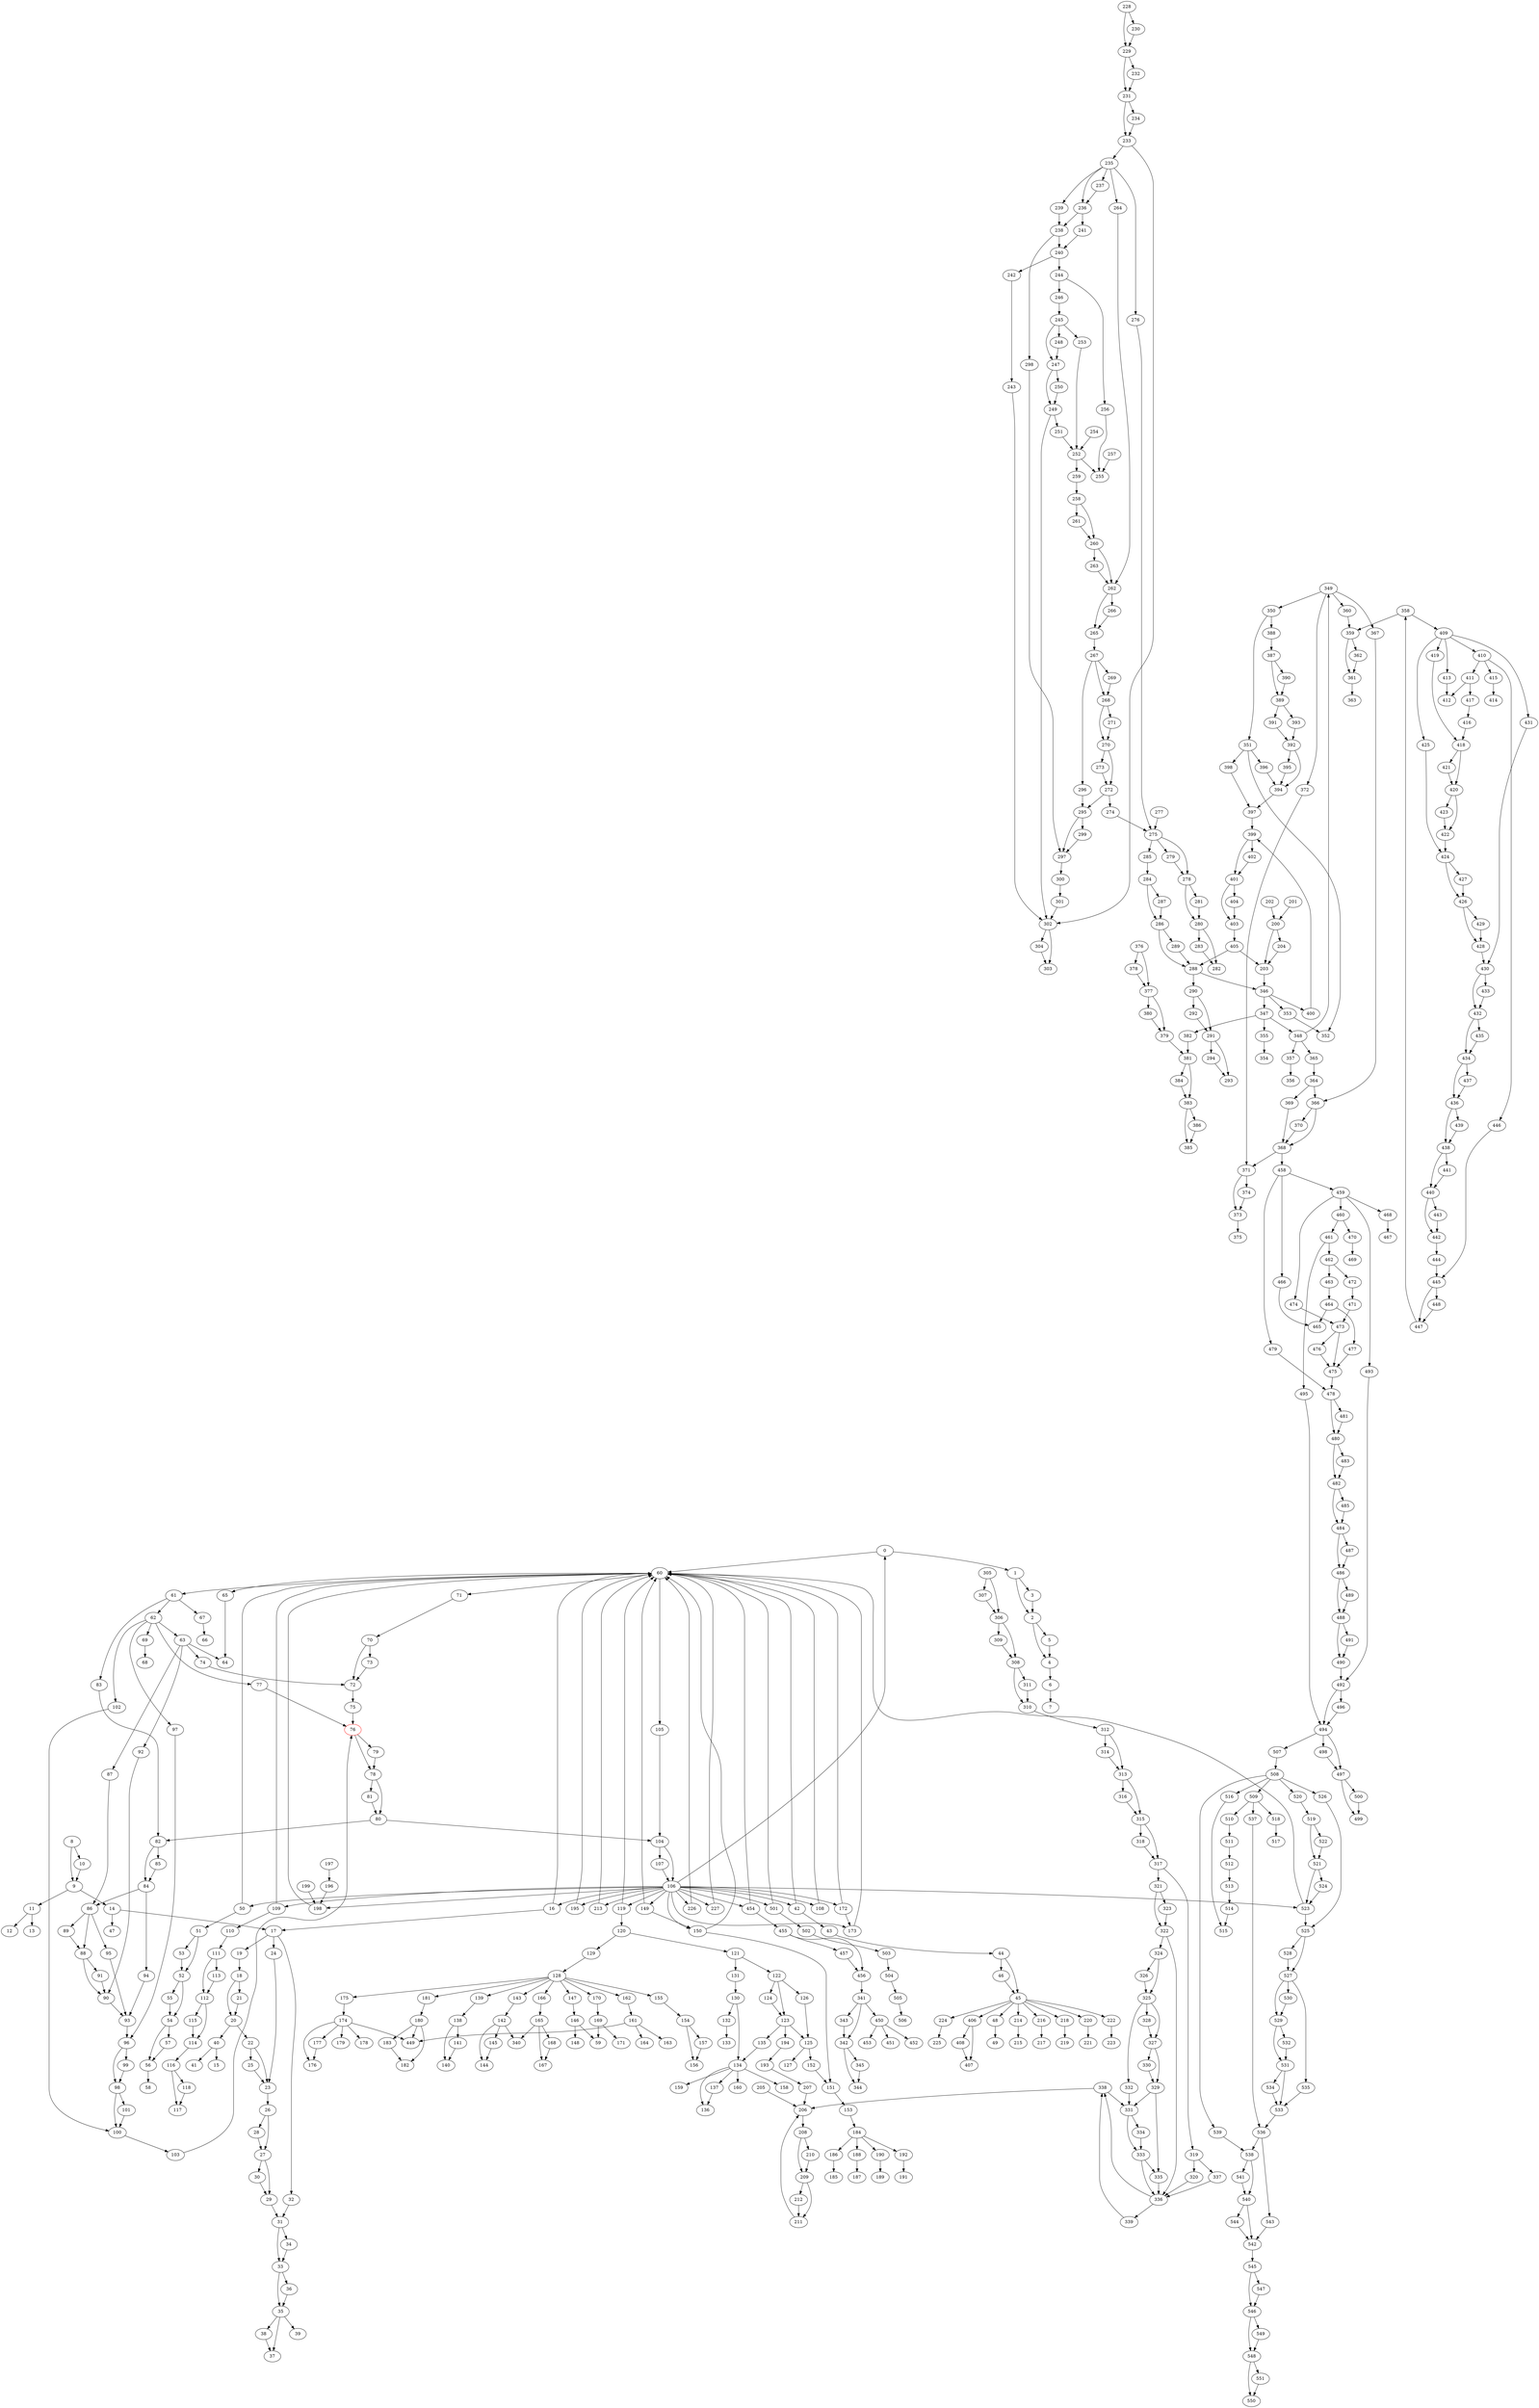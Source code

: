 digraph  {
0 [block=14, features="{'block_entry_exit': ['block_entry'], 'full_text': ['%33 = call i8* @memset(i8* %32, i32 0, i64 240) #20, !dbg !2572'], 'inst_id': ['libc/misc/internals/__uClibc_main.c-__uClibc_main-2-2']}", function=2, text=call, type=0];
1 [block=14, features="{'block_entry_exit': ['block_entry'], 'full_text': ['%34 = load i8**, i8*** @__environ, align 8, !dbg !2573'], 'inst_id': ['libc/misc/internals/__uClibc_main.c-__uClibc_main-2-3']}", function=2, text=load, type=0];
2 [block=14, features="{'block_entry_exit': ['block_entry'], 'full_text': ['%35 = bitcast i8** %34 to i64*, !dbg !2574'], 'inst_id': ['libc/misc/internals/__uClibc_main.c-__uClibc_main-2-4']}", function=2, text=bitcast, type=0];
3 [block=14, features="{'full_text': ['i8** %34'], 'op_inst_id': ['libc/misc/internals/__uClibc_main.c-__uClibc_main-2-4']}", function=2, text="i8**", type=1];
4 [block=14, features="{'block_entry_exit': ['block_entry'], 'full_text': ['store i64* %35, i64** %10, align 8, !dbg !2575'], 'inst_id': ['libc/misc/internals/__uClibc_main.c-__uClibc_main-2-5']}", function=2, text=store, type=0];
5 [block=14, features="{'full_text': ['i64* %35'], 'op_inst_id': ['libc/misc/internals/__uClibc_main.c-__uClibc_main-2-5']}", function=2, text="i64*", type=1];
6 [block=14, features="{'block_entry_exit': ['block_entry'], 'full_text': ['br label %36, !dbg !2576'], 'inst_id': ['libc/misc/internals/__uClibc_main.c-__uClibc_main-2-6']}", function=2, text=br, type=0];
7 [block=15, features="{'block_entry_exit': ['block_entry'], 'full_text': ['%37 = load i64*, i64** %10, align 8, !dbg !2577'], 'inst_id': ['libc/misc/internals/__uClibc_main.c-__uClibc_main-3-0']}", function=2, text=load, type=0];
8 [block=58, features="{'block_entry_exit': ['block_entry'], 'full_text': ['%tobool = icmp eq i8* %pathname, null, !dbg !2556'], 'inst_id': ['/data/szhu014/NeuSE/klee-based/source/State_Merge_klee/runtime/POSIX/fd.c-__get_sym_file-0-1']}", function=12, text=icmp, type=0];
9 [block=58, features="{'block_entry_exit': ['block_entry'], 'full_text': ['br i1 %tobool, label %return, label %if.end, !dbg !2558'], 'inst_id': ['/data/szhu014/NeuSE/klee-based/source/State_Merge_klee/runtime/POSIX/fd.c-__get_sym_file-0-2']}", function=12, text=br, type=0];
10 [block=58, features="{'full_text': ['i1 %tobool'], 'op_inst_id': ['/data/szhu014/NeuSE/klee-based/source/State_Merge_klee/runtime/POSIX/fd.c-__get_sym_file-0-2']}", function=12, text=i1, type=1];
11 [block=59, features="{'block_entry_exit': ['block_entry'], 'full_text': ['%0 = load i8, i8* %pathname, align 1, !dbg !2559'], 'inst_id': ['/data/szhu014/NeuSE/klee-based/source/State_Merge_klee/runtime/POSIX/fd.c-__get_sym_file-1-0']}", function=12, text=load, type=0];
12 [block=59, features="{'full_text': ['i8 %0'], 'op_inst_id': ['/data/szhu014/NeuSE/klee-based/source/State_Merge_klee/runtime/POSIX/fd.c-__get_sym_file-1-2']}", function=12, text=i8, type=1];
13 [block=62, features="{'full_text': ['i8 %0'], 'op_inst_id': ['/data/szhu014/NeuSE/klee-based/source/State_Merge_klee/runtime/POSIX/fd.c-__get_sym_file-4-0']}", function=12, text=i8, type=1];
14 [block=66, features="{'block_entry_exit': ['block_exit'], 'full_text': ['ret %struct.exe_disk_file_t* null, !dbg !2594'], 'inst_id': ['/data/szhu014/NeuSE/klee-based/source/State_Merge_klee/runtime/POSIX/fd.c-__get_sym_file-8-0']}", function=12, text=ret, type=0];
15 [block=67, features="{'block_entry_exit': ['block_entry'], 'full_text': ['%call = tail call fastcc i8* @__concretize_ptr(i8* %s), !dbg !2529'], 'inst_id': ['/data/szhu014/NeuSE/klee-based/source/State_Merge_klee/runtime/POSIX/fd.c-__concretize_string-0-0']}", function=13, text=call, type=0];
16 [block=84, features="{'block_entry_exit': ['block_entry'], 'full_text': ['%5 = call i8* @memset(i8* %4, i32 0, i64 24), !dbg !2591'], 'inst_id': ['/data/szhu014/NeuSE/klee-based/source/State_Merge_klee/runtime/POSIX/fd.c-__fd_open-6-5']}", function=19, text=call, type=0];
17 [block=84, features="{'block_entry_exit': ['block_entry'], 'full_text': ['%call7 = tail call fastcc %struct.exe_disk_file_t* @__get_sym_file(i8* %pathname), !dbg !2592'], 'inst_id': ['/data/szhu014/NeuSE/klee-based/source/State_Merge_klee/runtime/POSIX/fd.c-__fd_open-6-6']}", function=19, text=call, type=0];
18 [block=84, features="{'block_entry_exit': ['block_entry'], 'full_text': ['%tobool8 = icmp eq %struct.exe_disk_file_t* %call7, null, !dbg !2595'], 'inst_id': ['/data/szhu014/NeuSE/klee-based/source/State_Merge_klee/runtime/POSIX/fd.c-__fd_open-6-8']}", function=19, text=icmp, type=0];
19 [block=84, features="{'full_text': ['struct* %call7'], 'op_inst_id': ['/data/szhu014/NeuSE/klee-based/source/State_Merge_klee/runtime/POSIX/fd.c-__fd_open-6-8']}", function=19, text="struct*", type=1];
20 [block=84, features="{'block_entry_exit': ['block_entry'], 'full_text': ['br i1 %tobool8, label %if.else45, label %if.then9, !dbg !2597'], 'inst_id': ['/data/szhu014/NeuSE/klee-based/source/State_Merge_klee/runtime/POSIX/fd.c-__fd_open-6-9']}", function=19, text=br, type=0];
21 [block=84, features="{'full_text': ['i1 %tobool8'], 'op_inst_id': ['/data/szhu014/NeuSE/klee-based/source/State_Merge_klee/runtime/POSIX/fd.c-__fd_open-6-9']}", function=19, text=i1, type=1];
22 [block=85, features="{'block_entry_exit': ['block_entry'], 'full_text': ['%dfile = getelementptr inbounds %struct.exe_sym_env_t, %struct.exe_sym_env_t* @__exe_env, i64 0, i32 0, i64 %3, i32 3, !dbg !2598'], 'inst_id': ['/data/szhu014/NeuSE/klee-based/source/State_Merge_klee/runtime/POSIX/fd.c-__fd_open-7-0']}", function=19, text=getelementptr, type=0];
23 [block=85, features="{'block_entry_exit': ['block_entry'], 'full_text': ['store %struct.exe_disk_file_t* %call7, %struct.exe_disk_file_t** %dfile, align 8, !dbg !2600'], 'inst_id': ['/data/szhu014/NeuSE/klee-based/source/State_Merge_klee/runtime/POSIX/fd.c-__fd_open-7-1']}", function=19, text=store, type=0];
24 [block=85, features="{'full_text': ['struct* %call7'], 'op_inst_id': ['/data/szhu014/NeuSE/klee-based/source/State_Merge_klee/runtime/POSIX/fd.c-__fd_open-7-1']}", function=19, text="struct*", type=1];
25 [block=85, features="{'full_text': ['struct** %dfile'], 'op_inst_id': ['/data/szhu014/NeuSE/klee-based/source/State_Merge_klee/runtime/POSIX/fd.c-__fd_open-7-1']}", function=19, text="struct**", type=1];
26 [block=85, features="{'block_entry_exit': ['block_entry'], 'full_text': ['%6 = trunc i32 %flags to i8, !dbg !2601'], 'inst_id': ['/data/szhu014/NeuSE/klee-based/source/State_Merge_klee/runtime/POSIX/fd.c-__fd_open-7-2']}", function=19, text=trunc, type=0];
27 [block=85, features="{'block_entry_exit': ['block_entry'], 'full_text': ['%trunc = and i8 %6, -64, !dbg !2601'], 'inst_id': ['/data/szhu014/NeuSE/klee-based/source/State_Merge_klee/runtime/POSIX/fd.c-__fd_open-7-3']}", function=19, text=and, type=0];
28 [block=85, features="{'full_text': ['i8 %6'], 'op_inst_id': ['/data/szhu014/NeuSE/klee-based/source/State_Merge_klee/runtime/POSIX/fd.c-__fd_open-7-3']}", function=19, text=i8, type=1];
29 [block=85, features="{'block_entry_exit': ['block_entry'], 'full_text': ['switch i8 %trunc, label %if.end32 [\n    i8 -64, label %if.then14\n    i8 -128, label %if.then30\n  ], !dbg !2601'], 'inst_id': ['/data/szhu014/NeuSE/klee-based/source/State_Merge_klee/runtime/POSIX/fd.c-__fd_open-7-4']}", function=19, text=switch, type=0];
30 [block=85, features="{'full_text': ['i8 %trunc'], 'op_inst_id': ['/data/szhu014/NeuSE/klee-based/source/State_Merge_klee/runtime/POSIX/fd.c-__fd_open-7-4']}", function=19, text=i8, type=1];
31 [block=88, features="{'block_entry_exit': ['block_entry'], 'full_text': ['%stat = getelementptr inbounds %struct.exe_disk_file_t, %struct.exe_disk_file_t* %call7, i64 0, i32 2, !dbg !2613'], 'inst_id': ['/data/szhu014/NeuSE/klee-based/source/State_Merge_klee/runtime/POSIX/fd.c-__fd_open-10-0']}", function=19, text=getelementptr, type=0];
32 [block=88, features="{'full_text': ['struct* %call7'], 'op_inst_id': ['/data/szhu014/NeuSE/klee-based/source/State_Merge_klee/runtime/POSIX/fd.c-__fd_open-10-0']}", function=19, text="struct*", type=1];
33 [block=88, features="{'block_entry_exit': ['block_entry'], 'full_text': ['%7 = load %struct.stat64*, %struct.stat64** %stat, align 8, !dbg !2613'], 'inst_id': ['/data/szhu014/NeuSE/klee-based/source/State_Merge_klee/runtime/POSIX/fd.c-__fd_open-10-1']}", function=19, text=load, type=0];
34 [block=88, features="{'full_text': ['struct** %stat'], 'op_inst_id': ['/data/szhu014/NeuSE/klee-based/source/State_Merge_klee/runtime/POSIX/fd.c-__fd_open-10-1']}", function=19, text="struct**", type=1];
35 [block=88, features="{'block_entry_exit': ['block_entry'], 'full_text': ['%.idx = getelementptr %struct.stat64, %struct.stat64* %7, i64 0, i32 3'], 'inst_id': ['/data/szhu014/NeuSE/klee-based/source/State_Merge_klee/runtime/POSIX/fd.c-__fd_open-10-2']}", function=19, text=getelementptr, type=0];
36 [block=88, features="{'full_text': ['struct* %7'], 'op_inst_id': ['/data/szhu014/NeuSE/klee-based/source/State_Merge_klee/runtime/POSIX/fd.c-__fd_open-10-2']}", function=19, text="struct*", type=1];
37 [block=88, features="{'block_entry_exit': ['block_entry'], 'full_text': ['%.idx.val = load i32, i32* %.idx, align 8'], 'inst_id': ['/data/szhu014/NeuSE/klee-based/source/State_Merge_klee/runtime/POSIX/fd.c-__fd_open-10-3']}", function=19, text=load, type=0];
38 [block=88, features="{'full_text': ['i32* %.idx'], 'op_inst_id': ['/data/szhu014/NeuSE/klee-based/source/State_Merge_klee/runtime/POSIX/fd.c-__fd_open-10-3']}", function=19, text="i32*", type=1];
39 [block=90, features="{'full_text': ['i32* %.idx'], 'op_inst_id': ['/data/szhu014/NeuSE/klee-based/source/State_Merge_klee/runtime/POSIX/fd.c-__fd_open-12-5']}", function=19, text="i32*", type=1];
40 [block=91, features="{'block_entry_exit': ['block_entry'], 'full_text': ['tail call fastcc void @__concretize_string(i8* %pathname), !dbg !2628'], 'inst_id': ['/data/szhu014/NeuSE/klee-based/source/State_Merge_klee/runtime/POSIX/fd.c-__fd_open-13-0']}", function=19, text=call, type=0];
41 [block=91, features="{'block_entry_exit': ['block_entry'], 'full_text': ['%call47 = tail call i64 (i64, ...) @syscall(i64 2, i8* %pathname, i32 %flags, i32 %mode) #10, !dbg !2630'], 'inst_id': ['/data/szhu014/NeuSE/klee-based/source/State_Merge_klee/runtime/POSIX/fd.c-__fd_open-13-1']}", function=19, text=call, type=0];
42 [block=109, features="{'block_entry_exit': ['block_entry'], 'full_text': ['%5 = call i8* @memset(i8* %4, i32 0, i64 24), !dbg !2587'], 'inst_id': ['/data/szhu014/NeuSE/klee-based/source/State_Merge_klee/runtime/POSIX/fd.c-close-5-1']}", function=23, text=call, type=0];
43 [block=109, features="{'block_entry_exit': ['block_entry'], 'full_text': ['br label %return, !dbg !2588'], 'inst_id': ['/data/szhu014/NeuSE/klee-based/source/State_Merge_klee/runtime/POSIX/fd.c-close-5-2']}", function=23, text=br, type=0];
44 [block=110, features="{'block_entry_exit': ['block_entry'], 'full_text': ['%retval.0 = phi i32 [ -1, %if.then3 ], [ 0, %if.end5 ], [ -1, %if.then ]'], 'inst_id': ['/data/szhu014/NeuSE/klee-based/source/State_Merge_klee/runtime/POSIX/fd.c-close-6-0']}", function=23, text=phi, type=0];
45 [block=110, features="{'block_entry_exit': ['block_entry'], 'full_text': ['ret i32 %retval.0, !dbg !2589'], 'inst_id': ['/data/szhu014/NeuSE/klee-based/source/State_Merge_klee/runtime/POSIX/fd.c-close-6-1']}", function=23, text=ret, type=0];
46 [block=110, features="{'full_text': ['i32 %retval.0'], 'op_inst_id': ['/data/szhu014/NeuSE/klee-based/source/State_Merge_klee/runtime/POSIX/fd.c-close-6-1']}", function=23, text=i32, type=1];
47 [block=178, features="{'block_entry_exit': ['block_entry'], 'full_text': ['%call = tail call fastcc %struct.exe_disk_file_t* @__get_sym_file(i8* getelementptr inbounds ([2 x i8], [2 x i8]* @.str.116, i64 0, i64 0)), !dbg !2549'], 'inst_id': ['/data/szhu014/NeuSE/klee-based/source/State_Merge_klee/runtime/POSIX/fd.c-__fd_stat-0-1']}", function=30, text=call, type=0];
48 [block=217, features="{'block_entry_exit': ['block_entry'], 'full_text': ['%call5 = tail call fastcc i32 @close(i32 %newfd), !dbg !2584'], 'inst_id': ['/data/szhu014/NeuSE/klee-based/source/State_Merge_klee/runtime/POSIX/fd.c-dup2-3-0']}", function=37, text=call, type=0];
49 [block=217, features="{'block_entry_exit': ['block_entry'], 'full_text': ['br label %if.end, !dbg !2584'], 'inst_id': ['/data/szhu014/NeuSE/klee-based/source/State_Merge_klee/runtime/POSIX/fd.c-dup2-3-1']}", function=37, text=br, type=0];
50 [block=399, features="{'block_entry_exit': ['block_entry'], 'full_text': ['%6 = call i8* @memset(i8* %5, i32 0, i64 14) #20, !dbg !2533'], 'inst_id': ['libc/misc/locale/locale.c-_locale_init_l-0-6']}", function=61, text=call, type=0];
51 [block=399, features="{'block_entry_exit': ['block_entry'], 'full_text': ['%7 = load %struct.__uclibc_locale_struct.200*, %struct.__uclibc_locale_struct.200** %2, align 8, !dbg !2534'], 'inst_id': ['libc/misc/locale/locale.c-_locale_init_l-0-7']}", function=61, text=load, type=0];
52 [block=399, features="{'block_entry_exit': ['block_entry'], 'full_text': ['%8 = getelementptr inbounds %struct.__uclibc_locale_struct.200, %struct.__uclibc_locale_struct.200* %7, i32 0, i32 6, !dbg !2535'], 'inst_id': ['libc/misc/locale/locale.c-_locale_init_l-0-8']}", function=61, text=getelementptr, type=0];
53 [block=399, features="{'full_text': ['struct* %7'], 'op_inst_id': ['libc/misc/locale/locale.c-_locale_init_l-0-8']}", function=61, text="struct*", type=1];
54 [block=399, features="{'block_entry_exit': ['block_entry'], 'full_text': ['%9 = getelementptr inbounds [14 x i8], [14 x i8]* %8, i64 0, i64 0, !dbg !2534'], 'inst_id': ['libc/misc/locale/locale.c-_locale_init_l-0-9']}", function=61, text=getelementptr, type=0];
55 [block=399, features="{'full_text': ['[14 x i8]* %8'], 'op_inst_id': ['libc/misc/locale/locale.c-_locale_init_l-0-9']}", function=61, text="[14 x i8]*", type=1];
56 [block=399, features="{'block_entry_exit': ['block_entry'], 'full_text': ['store i8 35, i8* %9, align 8, !dbg !2536'], 'inst_id': ['libc/misc/locale/locale.c-_locale_init_l-0-10']}", function=61, text=store, type=0];
57 [block=399, features="{'full_text': ['i8* %9'], 'op_inst_id': ['libc/misc/locale/locale.c-_locale_init_l-0-10']}", function=61, text="i8*", type=1];
58 [block=399, features="{'block_entry_exit': ['block_entry'], 'full_text': ['%10 = load %struct.__uclibc_locale_struct.200*, %struct.__uclibc_locale_struct.200** %2, align 8, !dbg !2537'], 'inst_id': ['libc/misc/locale/locale.c-_locale_init_l-0-11']}", function=61, text=load, type=0];
59 [block=414, features="{'block_entry_exit': ['block_entry'], 'full_text': ['%4 = alloca i8*, align 8'], 'inst_id': ['libc/string/memcpy.c-memcpy-0-0']}", function=68, text=alloca, type=0];
60 [block=418, features="{'block_entry_exit': ['block_entry'], 'full_text': ['%4 = alloca i8*, align 8'], 'inst_id': ['libc/string/memset.c-memset-0-0']}", function=69, text=alloca, type=0];
61 [block=418, features="{'block_entry_exit': ['block_entry'], 'full_text': ['%5 = alloca i32, align 4'], 'inst_id': ['libc/string/memset.c-memset-0-1']}", function=69, text=alloca, type=0];
62 [block=418, features="{'block_entry_exit': ['block_entry'], 'full_text': ['%6 = alloca i64, align 8'], 'inst_id': ['libc/string/memset.c-memset-0-2']}", function=69, text=alloca, type=0];
63 [block=418, features="{'block_entry_exit': ['block_entry'], 'full_text': ['%7 = alloca i8*, align 8'], 'inst_id': ['libc/string/memset.c-memset-0-3']}", function=69, text=alloca, type=0];
64 [block=418, features="{'block_entry_exit': ['block_entry'], 'full_text': ['store i8* %0, i8** %4, align 8'], 'inst_id': ['libc/string/memset.c-memset-0-4']}", function=69, text=store, type=0];
65 [block=418, features="{'full_text': ['i8** %4'], 'op_inst_id': ['libc/string/memset.c-memset-0-4']}", function=69, text="i8**", type=1];
66 [block=418, features="{'block_entry_exit': ['block_entry'], 'full_text': ['store i32 %1, i32* %5, align 4'], 'inst_id': ['libc/string/memset.c-memset-0-6']}", function=69, text=store, type=0];
67 [block=418, features="{'full_text': ['i32* %5'], 'op_inst_id': ['libc/string/memset.c-memset-0-6']}", function=69, text="i32*", type=1];
68 [block=418, features="{'block_entry_exit': ['block_entry'], 'full_text': ['store i64 %2, i64* %6, align 8'], 'inst_id': ['libc/string/memset.c-memset-0-8']}", function=69, text=store, type=0];
69 [block=418, features="{'full_text': ['i64* %6'], 'op_inst_id': ['libc/string/memset.c-memset-0-8']}", function=69, text="i64*", type=1];
70 [block=418, features="{'block_entry_exit': ['block_entry'], 'full_text': ['%8 = load i8*, i8** %4, align 8, !dbg !2537'], 'inst_id': ['libc/string/memset.c-memset-0-11']}", function=69, text=load, type=0];
71 [block=418, features="{'full_text': ['i8** %4'], 'op_inst_id': ['libc/string/memset.c-memset-0-11']}", function=69, text="i8**", type=1];
72 [block=418, features="{'block_entry_exit': ['block_entry'], 'full_text': ['store i8* %8, i8** %7, align 8, !dbg !2536'], 'inst_id': ['libc/string/memset.c-memset-0-12']}", function=69, text=store, type=0];
73 [block=418, features="{'full_text': ['i8* %8'], 'op_inst_id': ['libc/string/memset.c-memset-0-12']}", function=69, text="i8*", type=1];
74 [block=418, features="{'full_text': ['i8** %7'], 'op_inst_id': ['libc/string/memset.c-memset-0-12']}", function=69, text="i8**", type=1];
75 [block=418, features="{'block_entry_exit': ['block_entry'], 'full_text': ['br label %9, !dbg !2538'], 'inst_id': ['libc/string/memset.c-memset-0-13']}", function=69, text=br, type=0];
76 [block=419, features="{'block_entry_exit': ['block_entry'], 'full_text': ['<MERGE_POINT_BLOCK> %10 = load i64, i64* %6, align 8, !dbg !2539'], 'inst_id': ['libc/string/memset.c-memset-1-0']}", function=69, text=load, type=0,color=red];
77 [block=419, features="{'full_text': ['<MERGE_POINT_BLOCK> i64* %6'], 'op_inst_id': ['libc/string/memset.c-memset-1-0']}", function=69, text="i64*", type=1];
78 [block=419, features="{'block_entry_exit': ['block_entry'], 'full_text': ['<MERGE_POINT_BLOCK> %11 = icmp ne i64 %10, 0, !dbg !2538'], 'inst_id': ['libc/string/memset.c-memset-1-1']}", function=69, text=icmp, type=0];
79 [block=419, features="{'full_text': ['<MERGE_POINT_BLOCK> i64 %10'], 'op_inst_id': ['libc/string/memset.c-memset-1-1']}", function=69, text=i64, type=1];
80 [block=419, features="{'block_entry_exit': ['block_entry'], 'full_text': ['<MERGE_POINT_BLOCK> br i1 %11, label %12, label %19, !dbg !2538'], 'inst_id': ['libc/string/memset.c-memset-1-2']}", function=69, text=br, type=0];
81 [block=419, features="{'full_text': ['<MERGE_POINT_BLOCK> i1 %11'], 'op_inst_id': ['libc/string/memset.c-memset-1-2']}", function=69, text=i1, type=1];
82 [block=420, features="{'block_entry_exit': ['block_entry'], 'full_text': ['%13 = load i32, i32* %5, align 4, !dbg !2540'], 'inst_id': ['libc/string/memset.c-memset-2-0']}", function=69, text=load, type=0];
83 [block=420, features="{'full_text': ['i32* %5'], 'op_inst_id': ['libc/string/memset.c-memset-2-0']}", function=69, text="i32*", type=1];
84 [block=420, features="{'block_entry_exit': ['block_entry'], 'full_text': ['%14 = trunc i32 %13 to i8, !dbg !2542'], 'inst_id': ['libc/string/memset.c-memset-2-1']}", function=69, text=trunc, type=0];
85 [block=420, features="{'full_text': ['i32 %13'], 'op_inst_id': ['libc/string/memset.c-memset-2-1']}", function=69, text=i32, type=1];
86 [block=420, features="{'block_entry_exit': ['block_entry'], 'full_text': ['%15 = load i8*, i8** %7, align 8, !dbg !2543'], 'inst_id': ['libc/string/memset.c-memset-2-2']}", function=69, text=load, type=0];
87 [block=420, features="{'full_text': ['i8** %7'], 'op_inst_id': ['libc/string/memset.c-memset-2-2']}", function=69, text="i8**", type=1];
88 [block=420, features="{'block_entry_exit': ['block_entry'], 'full_text': ['%16 = getelementptr inbounds i8, i8* %15, i32 1, !dbg !2543'], 'inst_id': ['libc/string/memset.c-memset-2-3']}", function=69, text=getelementptr, type=0];
89 [block=420, features="{'full_text': ['i8* %15'], 'op_inst_id': ['libc/string/memset.c-memset-2-3']}", function=69, text="i8*", type=1];
90 [block=420, features="{'block_entry_exit': ['block_entry'], 'full_text': ['store i8* %16, i8** %7, align 8, !dbg !2543'], 'inst_id': ['libc/string/memset.c-memset-2-4']}", function=69, text=store, type=0];
91 [block=420, features="{'full_text': ['i8* %16'], 'op_inst_id': ['libc/string/memset.c-memset-2-4']}", function=69, text="i8*", type=1];
92 [block=420, features="{'full_text': ['i8** %7'], 'op_inst_id': ['libc/string/memset.c-memset-2-4']}", function=69, text="i8**", type=1];
93 [block=420, features="{'block_entry_exit': ['block_entry'], 'full_text': ['store i8 %14, i8* %15, align 1, !dbg !2544'], 'inst_id': ['libc/string/memset.c-memset-2-5']}", function=69, text=store, type=0];
94 [block=420, features="{'full_text': ['i8 %14'], 'op_inst_id': ['libc/string/memset.c-memset-2-5']}", function=69, text=i8, type=1];
95 [block=420, features="{'full_text': ['i8* %15'], 'op_inst_id': ['libc/string/memset.c-memset-2-5']}", function=69, text="i8*", type=1];
96 [block=420, features="{'block_entry_exit': ['block_entry'], 'full_text': ['%17 = load i64, i64* %6, align 8, !dbg !2545'], 'inst_id': ['libc/string/memset.c-memset-2-6']}", function=69, text=load, type=0];
97 [block=420, features="{'full_text': ['i64* %6'], 'op_inst_id': ['libc/string/memset.c-memset-2-6']}", function=69, text="i64*", type=1];
98 [block=420, features="{'block_entry_exit': ['block_entry'], 'full_text': ['%18 = add i64 %17, -1, !dbg !2545'], 'inst_id': ['libc/string/memset.c-memset-2-7']}", function=69, text=add, type=0];
99 [block=420, features="{'full_text': ['i64 %17'], 'op_inst_id': ['libc/string/memset.c-memset-2-7']}", function=69, text=i64, type=1];
100 [block=420, features="{'block_entry_exit': ['block_entry'], 'full_text': ['store i64 %18, i64* %6, align 8, !dbg !2545'], 'inst_id': ['libc/string/memset.c-memset-2-8']}", function=69, text=store, type=0];
101 [block=420, features="{'full_text': ['i64 %18'], 'op_inst_id': ['libc/string/memset.c-memset-2-8']}", function=69, text=i64, type=1];
102 [block=420, features="{'full_text': ['i64* %6'], 'op_inst_id': ['libc/string/memset.c-memset-2-8']}", function=69, text="i64*", type=1];
103 [block=420, features="{'block_entry_exit': ['block_entry'], 'full_text': ['br label %9, !dbg !2538, !llvm.loop !2546'], 'inst_id': ['libc/string/memset.c-memset-2-9']}", function=69, text=br, type=0];
104 [block=421, features="{'block_entry_exit': ['block_entry'], 'full_text': ['%20 = load i8*, i8** %4, align 8, !dbg !2548'], 'inst_id': ['libc/string/memset.c-memset-3-0']}", function=69, text=load, type=0];
105 [block=421, features="{'full_text': ['i8** %4'], 'op_inst_id': ['libc/string/memset.c-memset-3-0']}", function=69, text="i8**", type=1];
106 [block=421, features="{'block_entry_exit': ['block_entry'], 'full_text': ['ret i8* %20, !dbg !2549'], 'inst_id': ['libc/string/memset.c-memset-3-1']}", function=69, text=ret, type=0];
107 [block=421, features="{'full_text': ['i8* %20'], 'op_inst_id': ['libc/string/memset.c-memset-3-1']}", function=69, text="i8*", type=1];
108 [block=442, features="{'block_entry_exit': ['block_entry'], 'full_text': ['%31 = call i8* @memset(i8* %30, i32 0, i64 24), !dbg !2607'], 'inst_id': ['../src/tsort.c-__klee_posix_wrapped_main-4-14']}", function=73, text=call, type=0];
109 [block=442, features="{'block_entry_exit': ['block_entry'], 'full_text': ['%32 = call i8* @memset(i8* %28, i32 0, i64 28), !dbg !2609'], 'inst_id': ['../src/tsort.c-__klee_posix_wrapped_main-4-16']}", function=73, text=call, type=0];
110 [block=442, features="{'block_entry_exit': ['block_entry'], 'full_text': ['br i1 %27, label %fadvise.exit.i, label %33, !dbg !2610'], 'inst_id': ['../src/tsort.c-__klee_posix_wrapped_main-4-17']}", function=73, text=br, type=0];
111 [block=443, features="{'block_entry_exit': ['block_entry'], 'full_text': ['%34 = tail call fastcc %struct._IO_FILE* @freopen_safer(i8* nonnull %24, %struct._IO_FILE* bitcast ([3 x %struct.__STDIO_FILE_STRUCT.567]* @_stdio_streams to %struct._IO_FILE*)) #10, !dbg !2612'], 'inst_id': ['../src/tsort.c-__klee_posix_wrapped_main-5-0']}", function=73, text=call, type=0];
112 [block=443, features="{'block_entry_exit': ['block_entry'], 'full_text': ['%35 = icmp eq %struct._IO_FILE* %34, null, !dbg !2612'], 'inst_id': ['../src/tsort.c-__klee_posix_wrapped_main-5-1']}", function=73, text=icmp, type=0];
113 [block=443, features="{'full_text': ['struct* %34'], 'op_inst_id': ['../src/tsort.c-__klee_posix_wrapped_main-5-1']}", function=73, text="struct*", type=1];
114 [block=443, features="{'block_entry_exit': ['block_entry'], 'full_text': ['br i1 %35, label %36, label %fadvise.exit.i, !dbg !2613'], 'inst_id': ['../src/tsort.c-__klee_posix_wrapped_main-5-2']}", function=73, text=br, type=0];
115 [block=443, features="{'full_text': ['i1 %35'], 'op_inst_id': ['../src/tsort.c-__klee_posix_wrapped_main-5-2']}", function=73, text=i1, type=1];
116 [block=444, features="{'block_entry_exit': ['block_entry'], 'full_text': ['%37 = tail call i32* @__errno_location() #22, !dbg !2614'], 'inst_id': ['../src/tsort.c-__klee_posix_wrapped_main-6-0']}", function=73, text=call, type=0];
117 [block=444, features="{'block_entry_exit': ['block_entry'], 'full_text': ['%38 = load i32, i32* %37, align 4, !dbg !2614, !tbaa !2546'], 'inst_id': ['../src/tsort.c-__klee_posix_wrapped_main-6-1']}", function=73, text=load, type=0];
118 [block=444, features="{'full_text': ['i32* %37'], 'op_inst_id': ['../src/tsort.c-__klee_posix_wrapped_main-6-1']}", function=73, text="i32*", type=1];
119 [block=445, features="{'block_entry_exit': ['block_entry'], 'full_text': ['%42 = call i8* @memset(i8* %25, i32 0, i64 16), !dbg !2705'], 'inst_id': ['../src/tsort.c-__klee_posix_wrapped_main-7-10']}", function=73, text=call, type=0];
120 [block=445, features="{'block_entry_exit': ['block_entry'], 'full_text': ['%43 = getelementptr inbounds %struct.tokenbuffer, %struct.tokenbuffer* %5, i64 0, i32 1'], 'inst_id': ['../src/tsort.c-__klee_posix_wrapped_main-7-11']}", function=73, text=getelementptr, type=0];
121 [block=445, features="{'block_entry_exit': ['block_entry'], 'full_text': ['%44 = icmp eq i8* %28, null'], 'inst_id': ['../src/tsort.c-__klee_posix_wrapped_main-7-12']}", function=73, text=icmp, type=0];
122 [block=445, features="{'block_entry_exit': ['block_entry'], 'full_text': ['%45 = getelementptr i8, i8* %28, i64 16'], 'inst_id': ['../src/tsort.c-__klee_posix_wrapped_main-7-13']}", function=73, text=getelementptr, type=0];
123 [block=445, features="{'block_entry_exit': ['block_entry'], 'full_text': ['%46 = bitcast i8* %45 to %struct.item**'], 'inst_id': ['../src/tsort.c-__klee_posix_wrapped_main-7-14']}", function=73, text=bitcast, type=0];
124 [block=445, features="{'full_text': ['i8* %45'], 'op_inst_id': ['../src/tsort.c-__klee_posix_wrapped_main-7-14']}", function=73, text="i8*", type=1];
125 [block=445, features="{'block_entry_exit': ['block_entry'], 'full_text': ['%47 = bitcast i8* %45 to i8**'], 'inst_id': ['../src/tsort.c-__klee_posix_wrapped_main-7-15']}", function=73, text=bitcast, type=0];
126 [block=445, features="{'full_text': ['i8* %45'], 'op_inst_id': ['../src/tsort.c-__klee_posix_wrapped_main-7-15']}", function=73, text="i8*", type=1];
127 [block=445, features="{'block_entry_exit': ['block_entry'], 'full_text': ['br label %48, !dbg !2706'], 'inst_id': ['../src/tsort.c-__klee_posix_wrapped_main-7-16']}", function=73, text=br, type=0];
128 [block=448, features="{'block_entry_exit': ['block_entry'], 'full_text': ['%52 = load i8*, i8** %43, align 8, !dbg !2713, !tbaa !2714'], 'inst_id': ['../src/tsort.c-__klee_posix_wrapped_main-10-0']}", function=73, text=load, type=0];
129 [block=448, features="{'full_text': ['i8** %43'], 'op_inst_id': ['../src/tsort.c-__klee_posix_wrapped_main-10-0']}", function=73, text="i8**", type=1];
130 [block=448, features="{'block_entry_exit': ['block_entry'], 'full_text': ['br i1 %44, label %53, label %54, !dbg !2732'], 'inst_id': ['../src/tsort.c-__klee_posix_wrapped_main-10-3']}", function=73, text=br, type=0];
131 [block=448, features="{'full_text': ['i1 %44'], 'op_inst_id': ['../src/tsort.c-__klee_posix_wrapped_main-10-3']}", function=73, text=i1, type=1];
132 [block=449, features="{'block_entry_exit': ['block_entry'], 'full_text': ['tail call void @__assert_fail(i8* getelementptr inbounds ([5 x i8], [5 x i8]* @.str.36, i64 0, i64 0), i8* getelementptr inbounds ([15 x i8], [15 x i8]* @.str.32.108, i64 0, i64 0), i32 132, i8* getelementptr inbounds ([54 x i8], [54 x i8]* @__PRETTY_FUNCTION__.search_item, i64 0, i64 0)) #4, !dbg !2734'], 'inst_id': ['../src/tsort.c-__klee_posix_wrapped_main-11-0']}", function=73, text=call, type=0];
133 [block=449, features="{'block_entry_exit': ['block_entry'], 'full_text': ['unreachable, !dbg !2734'], 'inst_id': ['../src/tsort.c-__klee_posix_wrapped_main-11-1']}", function=73, text=unreachable, type=0];
134 [block=450, features="{'block_entry_exit': ['block_entry'], 'full_text': ['%55 = load %struct.item*, %struct.item** %46, align 8, !dbg !2736, !tbaa !2738'], 'inst_id': ['../src/tsort.c-__klee_posix_wrapped_main-12-0']}", function=73, text=load, type=0];
135 [block=450, features="{'full_text': ['struct** %46'], 'op_inst_id': ['../src/tsort.c-__klee_posix_wrapped_main-12-0']}", function=73, text="struct**", type=1];
136 [block=450, features="{'block_entry_exit': ['block_entry'], 'full_text': ['%56 = icmp eq %struct.item* %55, null, !dbg !2740'], 'inst_id': ['../src/tsort.c-__klee_posix_wrapped_main-12-1']}", function=73, text=icmp, type=0];
137 [block=450, features="{'full_text': ['struct* %55'], 'op_inst_id': ['../src/tsort.c-__klee_posix_wrapped_main-12-1']}", function=73, text="struct*", type=1];
138 [block=451, features="{'block_entry_exit': ['block_entry'], 'full_text': ['%60 = icmp eq i8* %52, null, !dbg !2749'], 'inst_id': ['../src/tsort.c-__klee_posix_wrapped_main-13-5']}", function=73, text=icmp, type=0];
139 [block=451, features="{'full_text': ['i8* %52'], 'op_inst_id': ['../src/tsort.c-__klee_posix_wrapped_main-13-5']}", function=73, text="i8*", type=1];
140 [block=451, features="{'block_entry_exit': ['block_entry'], 'full_text': ['br i1 %60, label %new_item.exit.i.i, label %61, !dbg !2749'], 'inst_id': ['../src/tsort.c-__klee_posix_wrapped_main-13-6']}", function=73, text=br, type=0];
141 [block=451, features="{'full_text': ['i1 %60'], 'op_inst_id': ['../src/tsort.c-__klee_posix_wrapped_main-13-6']}", function=73, text=i1, type=1];
142 [block=452, features="{'block_entry_exit': ['block_entry'], 'full_text': ['%62 = tail call fastcc i64 @strlen(i8* %52) #21, !dbg !2756'], 'inst_id': ['../src/tsort.c-__klee_posix_wrapped_main-14-1']}", function=73, text=call, type=0];
143 [block=452, features="{'full_text': ['i8* %52'], 'op_inst_id': ['../src/tsort.c-__klee_posix_wrapped_main-14-1']}", function=73, text="i8*", type=1];
144 [block=452, features="{'block_entry_exit': ['block_entry'], 'full_text': ['%63 = add i64 %62, 1, !dbg !2757'], 'inst_id': ['../src/tsort.c-__klee_posix_wrapped_main-14-2']}", function=73, text=add, type=0];
145 [block=452, features="{'full_text': ['i64 %62'], 'op_inst_id': ['../src/tsort.c-__klee_posix_wrapped_main-14-2']}", function=73, text=i64, type=1];
146 [block=452, features="{'block_entry_exit': ['block_entry'], 'full_text': ['%65 = call i8* @memcpy(i8* %64, i8* %52, i64 %63), !dbg !2770'], 'inst_id': ['../src/tsort.c-__klee_posix_wrapped_main-14-7']}", function=73, text=call, type=0];
147 [block=452, features="{'full_text': ['i8* %52'], 'op_inst_id': ['../src/tsort.c-__klee_posix_wrapped_main-14-7']}", function=73, text="i8*", type=1];
148 [block=452, features="{'block_entry_exit': ['block_entry'], 'full_text': ['br label %new_item.exit.i.i, !dbg !2749'], 'inst_id': ['../src/tsort.c-__klee_posix_wrapped_main-14-8']}", function=73, text=br, type=0];
149 [block=453, features="{'block_entry_exit': ['block_entry'], 'full_text': ['%70 = call i8* @memset(i8* %68, i32 0, i64 20), !dbg !2776'], 'inst_id': ['../src/tsort.c-__klee_posix_wrapped_main-15-5']}", function=73, text=call, type=0];
150 [block=453, features="{'block_entry_exit': ['block_entry'], 'full_text': ['%71 = call i8* @memset(i8* %69, i32 0, i64 24), !dbg !2777'], 'inst_id': ['../src/tsort.c-__klee_posix_wrapped_main-15-6']}", function=73, text=call, type=0];
151 [block=453, features="{'block_entry_exit': ['block_entry'], 'full_text': ['store i8* %58, i8** %47, align 8, !dbg !2778, !tbaa !2738'], 'inst_id': ['../src/tsort.c-__klee_posix_wrapped_main-15-7']}", function=73, text=store, type=0];
152 [block=453, features="{'full_text': ['i8** %47'], 'op_inst_id': ['../src/tsort.c-__klee_posix_wrapped_main-15-7']}", function=73, text="i8**", type=1];
153 [block=453, features="{'block_entry_exit': ['block_entry'], 'full_text': ['br label %search_item.exit.i, !dbg !2779'], 'inst_id': ['../src/tsort.c-__klee_posix_wrapped_main-15-8']}", function=73, text=br, type=0];
154 [block=454, features="{'block_entry_exit': ['block_entry'], 'full_text': ['%73 = icmp eq i8* %52, null, !dbg !2783'], 'inst_id': ['../src/tsort.c-__klee_posix_wrapped_main-16-4']}", function=73, text=icmp, type=0];
155 [block=454, features="{'full_text': ['i8* %52'], 'op_inst_id': ['../src/tsort.c-__klee_posix_wrapped_main-16-4']}", function=73, text="i8*", type=1];
156 [block=454, features="{'block_entry_exit': ['block_entry'], 'full_text': ['br i1 %73, label %._crit_edge31.i.i, label %.lr.ph30.split.us.i.i, !dbg !2783'], 'inst_id': ['../src/tsort.c-__klee_posix_wrapped_main-16-5']}", function=73, text=br, type=0];
157 [block=454, features="{'full_text': ['i1 %73'], 'op_inst_id': ['../src/tsort.c-__klee_posix_wrapped_main-16-5']}", function=73, text=i1, type=1];
158 [block=455, features="{'full_text': ['struct* %55'], 'op_inst_id': ['../src/tsort.c-__klee_posix_wrapped_main-17-3']}", function=73, text="struct*", type=1];
159 [block=457, features="{'full_text': ['struct* %55'], 'op_inst_id': ['../src/tsort.c-__klee_posix_wrapped_main-19-2']}", function=73, text="struct*", type=1];
160 [block=457, features="{'full_text': ['struct* %55'], 'op_inst_id': ['../src/tsort.c-__klee_posix_wrapped_main-19-3']}", function=73, text="struct*", type=1];
161 [block=457, features="{'block_entry_exit': ['block_entry'], 'full_text': ['%79 = tail call fastcc i32 @strcmp(i8* %52, i8* %78) #21, !dbg !2788'], 'inst_id': ['../src/tsort.c-__klee_posix_wrapped_main-19-7']}", function=73, text=call, type=0];
162 [block=457, features="{'full_text': ['i8* %52'], 'op_inst_id': ['../src/tsort.c-__klee_posix_wrapped_main-19-7']}", function=73, text="i8*", type=1];
163 [block=457, features="{'full_text': ['i32 %79'], 'op_inst_id': ['../src/tsort.c-__klee_posix_wrapped_main-19-9']}", function=73, text=i32, type=1];
164 [block=458, features="{'full_text': ['i32 %79'], 'op_inst_id': ['../src/tsort.c-__klee_posix_wrapped_main-20-0']}", function=73, text=i32, type=1];
165 [block=461, features="{'block_entry_exit': ['block_entry'], 'full_text': ['%95 = tail call fastcc i64 @strlen(i8* %52) #21, !dbg !2817'], 'inst_id': ['../src/tsort.c-__klee_posix_wrapped_main-23-6']}", function=73, text=call, type=0];
166 [block=461, features="{'full_text': ['i8* %52'], 'op_inst_id': ['../src/tsort.c-__klee_posix_wrapped_main-23-6']}", function=73, text="i8*", type=1];
167 [block=461, features="{'block_entry_exit': ['block_entry'], 'full_text': ['%96 = add i64 %95, 1, !dbg !2818'], 'inst_id': ['../src/tsort.c-__klee_posix_wrapped_main-23-7']}", function=73, text=add, type=0];
168 [block=461, features="{'full_text': ['i64 %95'], 'op_inst_id': ['../src/tsort.c-__klee_posix_wrapped_main-23-7']}", function=73, text=i64, type=1];
169 [block=461, features="{'block_entry_exit': ['block_entry'], 'full_text': ['%98 = call i8* @memcpy(i8* %97, i8* %52, i64 %96), !dbg !2825'], 'inst_id': ['../src/tsort.c-__klee_posix_wrapped_main-23-12']}", function=73, text=call, type=0];
170 [block=461, features="{'full_text': ['i8* %52'], 'op_inst_id': ['../src/tsort.c-__klee_posix_wrapped_main-23-12']}", function=73, text="i8*", type=1];
171 [block=461, features="{'block_entry_exit': ['block_entry'], 'full_text': ['%99 = bitcast i8* %93 to i8**, !dbg !2826'], 'inst_id': ['../src/tsort.c-__klee_posix_wrapped_main-23-13']}", function=73, text=bitcast, type=0];
172 [block=461, features="{'block_entry_exit': ['block_entry'], 'full_text': ['%102 = call i8* @memset(i8* %100, i32 0, i64 20), !dbg !2830'], 'inst_id': ['../src/tsort.c-__klee_posix_wrapped_main-23-17']}", function=73, text=call, type=0];
173 [block=461, features="{'block_entry_exit': ['block_entry'], 'full_text': ['%103 = call i8* @memset(i8* %101, i32 0, i64 24), !dbg !2831'], 'inst_id': ['../src/tsort.c-__klee_posix_wrapped_main-23-18']}", function=73, text=call, type=0];
174 [block=466, features="{'block_entry_exit': ['block_entry'], 'full_text': ['%115 = tail call fastcc i32 @strcmp(i8* %52, i8* %112) #21, !dbg !2838'], 'inst_id': ['../src/tsort.c-__klee_posix_wrapped_main-28-0']}", function=73, text=call, type=0];
175 [block=466, features="{'full_text': ['i8* %52'], 'op_inst_id': ['../src/tsort.c-__klee_posix_wrapped_main-28-0']}", function=73, text="i8*", type=1];
176 [block=466, features="{'block_entry_exit': ['block_entry'], 'full_text': ['%116 = icmp eq i32 %115, 0, !dbg !2838'], 'inst_id': ['../src/tsort.c-__klee_posix_wrapped_main-28-1']}", function=73, text=icmp, type=0];
177 [block=466, features="{'full_text': ['i32 %115'], 'op_inst_id': ['../src/tsort.c-__klee_posix_wrapped_main-28-1']}", function=73, text=i32, type=1];
178 [block=468, features="{'full_text': ['i32 %115'], 'op_inst_id': ['../src/tsort.c-__klee_posix_wrapped_main-30-0']}", function=73, text=i32, type=1];
179 [block=468, features="{'full_text': ['i32 %115'], 'op_inst_id': ['../src/tsort.c-__klee_posix_wrapped_main-30-10']}", function=73, text=i32, type=1];
180 [block=472, features="{'block_entry_exit': ['block_entry'], 'full_text': ['%132 = tail call fastcc i32 @strcmp(i8* %52, i8* %129) #21, !dbg !2852'], 'inst_id': ['../src/tsort.c-__klee_posix_wrapped_main-34-0']}", function=73, text=call, type=0];
181 [block=472, features="{'full_text': ['i8* %52'], 'op_inst_id': ['../src/tsort.c-__klee_posix_wrapped_main-34-0']}", function=73, text="i8*", type=1];
182 [block=472, features="{'block_entry_exit': ['block_entry'], 'full_text': ['%133 = icmp eq i32 %132, 0, !dbg !2852'], 'inst_id': ['../src/tsort.c-__klee_posix_wrapped_main-34-1']}", function=73, text=icmp, type=0];
183 [block=472, features="{'full_text': ['i32 %132'], 'op_inst_id': ['../src/tsort.c-__klee_posix_wrapped_main-34-1']}", function=73, text=i32, type=1];
184 [block=497, features="{'block_entry_exit': ['block_entry'], 'full_text': ['%.0.i.i = phi %struct.item* [ %59, %new_item.exit.i.i ], [ %94, %150 ], [ %94, %206 ], [ %94, %205 ], [ %.0728.us.i50.i, %77 ]'], 'inst_id': ['../src/tsort.c-__klee_posix_wrapped_main-59-0']}", function=73, text=phi, type=0];
185 [block=498, features="{'block_entry_exit': ['block_entry'], 'full_text': ['%212 = getelementptr inbounds %struct.item, %struct.item* %.0.i.i, i64 0, i32 0, !dbg !2955'], 'inst_id': ['../src/tsort.c-__klee_posix_wrapped_main-60-4']}", function=73, text=getelementptr, type=0];
186 [block=498, features="{'full_text': ['struct* %.0.i.i'], 'op_inst_id': ['../src/tsort.c-__klee_posix_wrapped_main-60-4']}", function=73, text="struct*", type=1];
187 [block=499, features="{'block_entry_exit': ['block_entry'], 'full_text': ['%217 = getelementptr inbounds %struct.item, %struct.item* %.0.i.i, i64 0, i32 4, !dbg !2958'], 'inst_id': ['../src/tsort.c-__klee_posix_wrapped_main-61-0']}", function=73, text=getelementptr, type=0];
188 [block=499, features="{'full_text': ['struct* %.0.i.i'], 'op_inst_id': ['../src/tsort.c-__klee_posix_wrapped_main-61-0']}", function=73, text="struct*", type=1];
189 [block=499, features="{'block_entry_exit': ['block_entry'], 'full_text': ['store %struct.item* %.0.i.i, %struct.item** %221, align 8, !dbg !2967, !tbaa !2968'], 'inst_id': ['../src/tsort.c-__klee_posix_wrapped_main-61-8']}", function=73, text=store, type=0];
190 [block=499, features="{'full_text': ['struct* %.0.i.i'], 'op_inst_id': ['../src/tsort.c-__klee_posix_wrapped_main-61-8']}", function=73, text="struct*", type=1];
191 [block=500, features="{'block_entry_exit': ['block_entry'], 'full_text': ['%.2.ph.i = phi %struct.item* [ null, %216 ], [ null, %209 ], [ %.0.i.i, %search_item.exit.i ]'], 'inst_id': ['../src/tsort.c-__klee_posix_wrapped_main-62-0']}", function=73, text=phi, type=0];
192 [block=500, features="{'full_text': ['struct* %.0.i.i'], 'op_inst_id': ['../src/tsort.c-__klee_posix_wrapped_main-62-0']}", function=73, text="struct*", type=1];
193 [block=503, features="{'block_entry_exit': ['block_entry'], 'full_text': ['%.idx8.val.i = load %struct.item*, %struct.item** %46, align 8, !tbaa !2738'], 'inst_id': ['../src/tsort.c-__klee_posix_wrapped_main-65-0']}", function=73, text=load, type=0];
194 [block=503, features="{'full_text': ['struct** %46'], 'op_inst_id': ['../src/tsort.c-__klee_posix_wrapped_main-65-0']}", function=73, text="struct**", type=1];
195 [block=518, features="{'block_entry_exit': ['block_entry'], 'full_text': ['%280 = call i8* @memset(i8* %.sroa.2.0..sroa_cast.i.i, i32 0, i64 52), !dbg !3057'], 'inst_id': ['../src/tsort.c-__klee_posix_wrapped_main-80-4']}", function=73, text=call, type=0];
196 [block=532, features="{'block_entry_exit': ['block_entry'], 'full_text': ['store i32 3, i32* %.sroa.0.0..sroa_idx.i.i, align 8, !dbg !3057'], 'inst_id': ['../src/tsort.c-__klee_posix_wrapped_main-94-3']}", function=73, text=store, type=0];
197 [block=532, features="{'full_text': ['i32* %.sroa.0.0..sroa_idx.i.i'], 'op_inst_id': ['../src/tsort.c-__klee_posix_wrapped_main-94-3']}", function=73, text="i32*", type=1];
198 [block=532, features="{'block_entry_exit': ['block_entry'], 'full_text': ['%326 = call i8* @memset(i8* %.sroa.2.0..sroa_cast.i.i, i32 0, i64 52), !dbg !3057'], 'inst_id': ['../src/tsort.c-__klee_posix_wrapped_main-94-4']}", function=73, text=call, type=0];
199 [block=532, features="{'full_text': ['i8* %.sroa.2.0..sroa_cast.i.i'], 'op_inst_id': ['../src/tsort.c-__klee_posix_wrapped_main-94-4']}", function=73, text="i8*", type=1];
200 [block=532, features="{'block_entry_exit': ['block_entry'], 'full_text': ['%327 = call fastcc i8* @quotearg_n_options(i8* nonnull %24, %struct.quoting_options* nonnull %4) #10, !dbg !3081'], 'inst_id': ['../src/tsort.c-__klee_posix_wrapped_main-94-16']}", function=73, text=call, type=0];
201 [block=532, features="{'full_text': ['i8* %24'], 'op_inst_id': ['../src/tsort.c-__klee_posix_wrapped_main-94-16']}", function=73, text="i8*", type=1];
202 [block=532, features="{'full_text': ['struct* %4'], 'op_inst_id': ['../src/tsort.c-__klee_posix_wrapped_main-94-16']}", function=73, text="struct*", type=1];
203 [block=532, features="{'block_entry_exit': ['block_entry'], 'full_text': ['call void (i32, i32, i8*, ...) @__error(i32 0, i32 0, i8* getelementptr inbounds ([27 x i8], [27 x i8]* @.str.34, i64 0, i64 0), i8* %327) #10, !dbg !3082'], 'inst_id': ['../src/tsort.c-__klee_posix_wrapped_main-94-17']}", function=73, text=call, type=0];
204 [block=532, features="{'full_text': ['i8* %327'], 'op_inst_id': ['../src/tsort.c-__klee_posix_wrapped_main-94-17']}", function=73, text="i8*", type=1];
205 [block=532, features="{'block_entry_exit': ['block_entry'], 'full_text': ['br label %walk_tree.exit10.i, !dbg !3084, !llvm.loop !3089'], 'inst_id': ['../src/tsort.c-__klee_posix_wrapped_main-94-19']}", function=73, text=br, type=0];
206 [block=533, features="{'block_entry_exit': ['block_entry'], 'full_text': ['%328 = call fastcc zeroext i1 @recurse_tree(%struct.item* nonnull %.idx8.val.i, i1 (%struct.item*)* nonnull @detect_loop) #10, !dbg !3095'], 'inst_id': ['../src/tsort.c-__klee_posix_wrapped_main-95-0']}", function=73, text=call, type=0];
207 [block=533, features="{'full_text': ['struct* %.idx8.val.i'], 'op_inst_id': ['../src/tsort.c-__klee_posix_wrapped_main-95-0']}", function=73, text="struct*", type=1];
208 [block=533, features="{'block_entry_exit': ['block_entry'], 'full_text': ['%329 = load %struct.item*, %struct.item** @loop, align 8, !dbg !3083, !tbaa !2536'], 'inst_id': ['../src/tsort.c-__klee_posix_wrapped_main-95-1']}", function=73, text=load, type=0];
209 [block=533, features="{'block_entry_exit': ['block_entry'], 'full_text': ['%330 = icmp eq %struct.item* %329, null, !dbg !3085'], 'inst_id': ['../src/tsort.c-__klee_posix_wrapped_main-95-2']}", function=73, text=icmp, type=0];
210 [block=533, features="{'full_text': ['struct* %329'], 'op_inst_id': ['../src/tsort.c-__klee_posix_wrapped_main-95-2']}", function=73, text="struct*", type=1];
211 [block=533, features="{'block_entry_exit': ['block_entry'], 'full_text': ['br i1 %330, label %.loopexit1, label %walk_tree.exit10.i, !dbg !3085, !llvm.loop !3089'], 'inst_id': ['../src/tsort.c-__klee_posix_wrapped_main-95-3']}", function=73, text=br, type=0];
212 [block=533, features="{'full_text': ['i1 %330'], 'op_inst_id': ['../src/tsort.c-__klee_posix_wrapped_main-95-3']}", function=73, text=i1, type=1];
213 [block=537, features="{'block_entry_exit': ['block_entry'], 'full_text': ['%339 = call i8* @memset(i8* %.sroa.2.0..sroa_cast.i17.i, i32 0, i64 52), !dbg !3106'], 'inst_id': ['../src/tsort.c-__klee_posix_wrapped_main-99-8']}", function=73, text=call, type=0];
214 [block=574, features="{'block_entry_exit': ['block_entry'], 'full_text': ['%20 = tail call fastcc i32 @close(i32 %15) #10, !dbg !2622'], 'inst_id': ['../lib/freopen-safer.c-freopen_safer-6-0']}", function=78, text=call, type=0];
215 [block=574, features="{'block_entry_exit': ['block_entry'], 'full_text': ['%21 = tail call i32* @__errno_location() #20, !dbg !2624'], 'inst_id': ['../lib/freopen-safer.c-freopen_safer-6-1']}", function=78, text=call, type=0];
216 [block=578, features="{'block_entry_exit': ['block_entry'], 'full_text': ['%29 = tail call fastcc i32 @close(i32 %24) #10, !dbg !2642'], 'inst_id': ['../lib/freopen-safer.c-freopen_safer-10-0']}", function=78, text=call, type=0];
217 [block=578, features="{'block_entry_exit': ['block_entry'], 'full_text': ['%30 = tail call i32* @__errno_location() #20, !dbg !2643'], 'inst_id': ['../lib/freopen-safer.c-freopen_safer-10-1']}", function=78, text=call, type=0];
218 [block=582, features="{'block_entry_exit': ['block_entry'], 'full_text': ['%39 = tail call fastcc i32 @close(i32 %34) #10, !dbg !2657'], 'inst_id': ['../lib/freopen-safer.c-freopen_safer-14-0']}", function=78, text=call, type=0];
219 [block=582, features="{'block_entry_exit': ['block_entry'], 'full_text': ['%40 = tail call i32* @__errno_location() #20, !dbg !2658'], 'inst_id': ['../lib/freopen-safer.c-freopen_safer-14-1']}", function=78, text=call, type=0];
220 [block=585, features="{'block_entry_exit': ['block_entry'], 'full_text': ['%49 = tail call fastcc i32 @close(i32 2), !dbg !2668'], 'inst_id': ['../lib/freopen-safer.c-freopen_safer-17-0']}", function=78, text=call, type=0];
221 [block=585, features="{'block_entry_exit': ['block_entry'], 'full_text': ['br label %50, !dbg !2668'], 'inst_id': ['../lib/freopen-safer.c-freopen_safer-17-1']}", function=78, text=br, type=0];
222 [block=587, features="{'block_entry_exit': ['block_entry'], 'full_text': ['%54 = tail call fastcc i32 @close(i32 1), !dbg !2672'], 'inst_id': ['../lib/freopen-safer.c-freopen_safer-19-0']}", function=78, text=call, type=0];
223 [block=587, features="{'block_entry_exit': ['block_entry'], 'full_text': ['br label %55, !dbg !2672'], 'inst_id': ['../lib/freopen-safer.c-freopen_safer-19-1']}", function=78, text=br, type=0];
224 [block=589, features="{'block_entry_exit': ['block_entry'], 'full_text': ['%57 = tail call fastcc i32 @close(i32 0), !dbg !2674'], 'inst_id': ['../lib/freopen-safer.c-freopen_safer-21-0']}", function=78, text=call, type=0];
225 [block=589, features="{'block_entry_exit': ['block_entry'], 'full_text': ['br label %58, !dbg !2674'], 'inst_id': ['../lib/freopen-safer.c-freopen_safer-21-1']}", function=78, text=br, type=0];
226 [block=593, features="{'block_entry_exit': ['block_entry'], 'full_text': ['%2 = call i8* @memset(i8* %.sroa.2.0..sroa_cast, i32 0, i64 52), !dbg !2536'], 'inst_id': ['../lib/quotearg.c-quotearg_n_style_colon-0-7']}", function=79, text=call, type=0];
227 [block=594, features="{'block_entry_exit': ['block_entry'], 'full_text': ['%5 = call i8* @memset(i8* %4, i32 0, i64 32), !dbg !2602'], 'inst_id': ['../lib/readtokens.c-readtoken-0-5']}", function=80, text=call, type=0];
228 [block=619, features="{'block_entry_exit': ['block_entry'], 'full_text': ['%2 = getelementptr inbounds %struct.item, %struct.item* %0, i64 0, i32 4, !dbg !2547'], 'inst_id': ['../src/tsort.c-detect_loop-0-1']}", function=83, text=getelementptr, type=0];
229 [block=619, features="{'block_entry_exit': ['block_entry'], 'full_text': ['%3 = load i64, i64* %2, align 8, !dbg !2547, !tbaa !2548'], 'inst_id': ['../src/tsort.c-detect_loop-0-2']}", function=83, text=load, type=0];
230 [block=619, features="{'full_text': ['i64* %2'], 'op_inst_id': ['../src/tsort.c-detect_loop-0-2']}", function=83, text="i64*", type=1];
231 [block=619, features="{'block_entry_exit': ['block_entry'], 'full_text': ['%4 = icmp eq i64 %3, 0, !dbg !2555'], 'inst_id': ['../src/tsort.c-detect_loop-0-3']}", function=83, text=icmp, type=0];
232 [block=619, features="{'full_text': ['i64 %3'], 'op_inst_id': ['../src/tsort.c-detect_loop-0-3']}", function=83, text=i64, type=1];
233 [block=619, features="{'block_entry_exit': ['block_entry'], 'full_text': ['br i1 %4, label %.critedge5, label %5, !dbg !2556'], 'inst_id': ['../src/tsort.c-detect_loop-0-4']}", function=83, text=br, type=0];
234 [block=619, features="{'full_text': ['i1 %4'], 'op_inst_id': ['../src/tsort.c-detect_loop-0-4']}", function=83, text=i1, type=1];
235 [block=620, features="{'block_entry_exit': ['block_entry'], 'full_text': ['%6 = load %struct.item*, %struct.item** @loop, align 8, !dbg !2557, !tbaa !2558'], 'inst_id': ['../src/tsort.c-detect_loop-1-0']}", function=83, text=load, type=0];
236 [block=620, features="{'block_entry_exit': ['block_entry'], 'full_text': ['%7 = icmp eq %struct.item* %6, null, !dbg !2559'], 'inst_id': ['../src/tsort.c-detect_loop-1-1']}", function=83, text=icmp, type=0];
237 [block=620, features="{'full_text': ['struct* %6'], 'op_inst_id': ['../src/tsort.c-detect_loop-1-1']}", function=83, text="struct*", type=1];
238 [block=620, features="{'block_entry_exit': ['block_entry'], 'full_text': ['%8 = ptrtoint %struct.item* %6 to i64, !dbg !2560'], 'inst_id': ['../src/tsort.c-detect_loop-1-2']}", function=83, text=ptrtoint, type=0];
239 [block=620, features="{'full_text': ['struct* %6'], 'op_inst_id': ['../src/tsort.c-detect_loop-1-2']}", function=83, text="struct*", type=1];
240 [block=620, features="{'block_entry_exit': ['block_entry'], 'full_text': ['br i1 %7, label %9, label %10, !dbg !2560'], 'inst_id': ['../src/tsort.c-detect_loop-1-3']}", function=83, text=br, type=0];
241 [block=620, features="{'full_text': ['i1 %7'], 'op_inst_id': ['../src/tsort.c-detect_loop-1-3']}", function=83, text=i1, type=1];
242 [block=621, features="{'block_entry_exit': ['block_entry'], 'full_text': ['store %struct.item* %0, %struct.item** @loop, align 8, !dbg !2561, !tbaa !2558'], 'inst_id': ['../src/tsort.c-detect_loop-2-0']}", function=83, text=store, type=0];
243 [block=621, features="{'block_entry_exit': ['block_entry'], 'full_text': ['br label %.critedge5, !dbg !2562'], 'inst_id': ['../src/tsort.c-detect_loop-2-1']}", function=83, text=br, type=0];
244 [block=622, features="{'block_entry_exit': ['block_entry'], 'full_text': ['%11 = getelementptr inbounds %struct.item, %struct.item* %0, i64 0, i32 6, !dbg !2563'], 'inst_id': ['../src/tsort.c-detect_loop-3-0']}", function=83, text=getelementptr, type=0];
245 [block=622, features="{'block_entry_exit': ['block_entry'], 'full_text': ['%12 = load %struct.successor*, %struct.successor** %11, align 8, !dbg !2565, !tbaa !2558'], 'inst_id': ['../src/tsort.c-detect_loop-3-2']}", function=83, text=load, type=0];
246 [block=622, features="{'full_text': ['struct** %11'], 'op_inst_id': ['../src/tsort.c-detect_loop-3-2']}", function=83, text="struct**", type=1];
247 [block=622, features="{'block_entry_exit': ['block_entry'], 'full_text': ['%13 = icmp eq %struct.successor* %12, null, !dbg !2566'], 'inst_id': ['../src/tsort.c-detect_loop-3-3']}", function=83, text=icmp, type=0];
248 [block=622, features="{'full_text': ['struct* %12'], 'op_inst_id': ['../src/tsort.c-detect_loop-3-3']}", function=83, text="struct*", type=1];
249 [block=622, features="{'block_entry_exit': ['block_entry'], 'full_text': ['br i1 %13, label %.critedge5, label %.lr.ph11, !dbg !2566'], 'inst_id': ['../src/tsort.c-detect_loop-3-4']}", function=83, text=br, type=0];
250 [block=622, features="{'full_text': ['i1 %13'], 'op_inst_id': ['../src/tsort.c-detect_loop-3-4']}", function=83, text=i1, type=1];
251 [block=623, features="{'block_entry_exit': ['block_exit'], 'full_text': ['br label %14, !dbg !2566'], 'inst_id': ['../src/tsort.c-detect_loop-4-0']}", function=83, text=br, type=0];
252 [block=624, features="{'block_entry_exit': ['block_entry'], 'full_text': ['%15 = phi %struct.successor* [ %12, %.lr.ph11 ], [ %59, %57 ], !dbg !2567'], 'inst_id': ['../src/tsort.c-detect_loop-5-0']}", function=83, text=phi, type=0];
253 [block=624, features="{'full_text': ['struct* %12'], 'op_inst_id': ['../src/tsort.c-detect_loop-5-0']}", function=83, text="struct*", type=1];
254 [block=624, features="{'full_text': ['struct* %59'], 'op_inst_id': ['../src/tsort.c-detect_loop-5-0']}", function=83, text="struct*", type=1];
255 [block=624, features="{'block_entry_exit': ['block_entry'], 'full_text': ['%.0410 = phi %struct.successor** [ %11, %.lr.ph11 ], [ %58, %57 ]'], 'inst_id': ['../src/tsort.c-detect_loop-5-1']}", function=83, text=phi, type=0];
256 [block=624, features="{'full_text': ['struct** %11'], 'op_inst_id': ['../src/tsort.c-detect_loop-5-1']}", function=83, text="struct**", type=1];
257 [block=624, features="{'full_text': ['struct** %58'], 'op_inst_id': ['../src/tsort.c-detect_loop-5-1']}", function=83, text="struct**", type=1];
258 [block=624, features="{'block_entry_exit': ['block_entry'], 'full_text': ['%16 = getelementptr inbounds %struct.successor, %struct.successor* %15, i64 0, i32 0, !dbg !2568'], 'inst_id': ['../src/tsort.c-detect_loop-5-3']}", function=83, text=getelementptr, type=0];
259 [block=624, features="{'full_text': ['struct* %15'], 'op_inst_id': ['../src/tsort.c-detect_loop-5-3']}", function=83, text="struct*", type=1];
260 [block=624, features="{'block_entry_exit': ['block_entry'], 'full_text': ['%17 = load %struct.item*, %struct.item** %16, align 8, !dbg !2568, !tbaa !2569'], 'inst_id': ['../src/tsort.c-detect_loop-5-4']}", function=83, text=load, type=0];
261 [block=624, features="{'full_text': ['struct** %16'], 'op_inst_id': ['../src/tsort.c-detect_loop-5-4']}", function=83, text="struct**", type=1];
262 [block=624, features="{'block_entry_exit': ['block_entry'], 'full_text': ['%18 = icmp eq %struct.item* %17, %6, !dbg !2571'], 'inst_id': ['../src/tsort.c-detect_loop-5-5']}", function=83, text=icmp, type=0];
263 [block=624, features="{'full_text': ['struct* %17'], 'op_inst_id': ['../src/tsort.c-detect_loop-5-5']}", function=83, text="struct*", type=1];
264 [block=624, features="{'full_text': ['struct* %6'], 'op_inst_id': ['../src/tsort.c-detect_loop-5-5']}", function=83, text="struct*", type=1];
265 [block=624, features="{'block_entry_exit': ['block_entry'], 'full_text': ['br i1 %18, label %19, label %57, !dbg !2572'], 'inst_id': ['../src/tsort.c-detect_loop-5-6']}", function=83, text=br, type=0];
266 [block=624, features="{'full_text': ['i1 %18'], 'op_inst_id': ['../src/tsort.c-detect_loop-5-6']}", function=83, text=i1, type=1];
267 [block=625, features="{'block_entry_exit': ['block_entry'], 'full_text': ['%20 = getelementptr inbounds %struct.item, %struct.item* %0, i64 0, i32 5, !dbg !2573'], 'inst_id': ['../src/tsort.c-detect_loop-6-0']}", function=83, text=getelementptr, type=0];
268 [block=625, features="{'block_entry_exit': ['block_entry'], 'full_text': ['%21 = load %struct.item*, %struct.item** %20, align 8, !dbg !2573, !tbaa !2574'], 'inst_id': ['../src/tsort.c-detect_loop-6-1']}", function=83, text=load, type=0];
269 [block=625, features="{'full_text': ['struct** %20'], 'op_inst_id': ['../src/tsort.c-detect_loop-6-1']}", function=83, text="struct**", type=1];
270 [block=625, features="{'block_entry_exit': ['block_entry'], 'full_text': ['%22 = icmp eq %struct.item* %21, null, !dbg !2575'], 'inst_id': ['../src/tsort.c-detect_loop-6-2']}", function=83, text=icmp, type=0];
271 [block=625, features="{'full_text': ['struct* %21'], 'op_inst_id': ['../src/tsort.c-detect_loop-6-2']}", function=83, text="struct*", type=1];
272 [block=625, features="{'block_entry_exit': ['block_entry'], 'full_text': ['br i1 %22, label %55, label %.lr.ph9, !dbg !2576'], 'inst_id': ['../src/tsort.c-detect_loop-6-3']}", function=83, text=br, type=0];
273 [block=625, features="{'full_text': ['i1 %22'], 'op_inst_id': ['../src/tsort.c-detect_loop-6-3']}", function=83, text=i1, type=1];
274 [block=626, features="{'block_entry_exit': ['block_exit'], 'full_text': ['br label %23, !dbg !2577'], 'inst_id': ['../src/tsort.c-detect_loop-7-0']}", function=83, text=br, type=0];
275 [block=627, features="{'block_entry_exit': ['block_entry'], 'full_text': ['%24 = phi %struct.item* [ %6, %.lr.ph9 ], [ %35, %32 ], !dbg !2578'], 'inst_id': ['../src/tsort.c-detect_loop-8-0']}", function=83, text=phi, type=0];
276 [block=627, features="{'full_text': ['struct* %6'], 'op_inst_id': ['../src/tsort.c-detect_loop-8-0']}", function=83, text="struct*", type=1];
277 [block=627, features="{'full_text': ['struct* %35'], 'op_inst_id': ['../src/tsort.c-detect_loop-8-0']}", function=83, text="struct*", type=1];
278 [block=627, features="{'block_entry_exit': ['block_entry'], 'full_text': ['%25 = getelementptr inbounds %struct.item, %struct.item* %24, i64 0, i32 5, !dbg !2579'], 'inst_id': ['../src/tsort.c-detect_loop-8-1']}", function=83, text=getelementptr, type=0];
279 [block=627, features="{'full_text': ['struct* %24'], 'op_inst_id': ['../src/tsort.c-detect_loop-8-1']}", function=83, text="struct*", type=1];
280 [block=627, features="{'block_entry_exit': ['block_entry'], 'full_text': ['%26 = bitcast %struct.item** %25 to i64*, !dbg !2579'], 'inst_id': ['../src/tsort.c-detect_loop-8-2']}", function=83, text=bitcast, type=0];
281 [block=627, features="{'full_text': ['struct** %25'], 'op_inst_id': ['../src/tsort.c-detect_loop-8-2']}", function=83, text="struct**", type=1];
282 [block=627, features="{'block_entry_exit': ['block_entry'], 'full_text': ['%27 = load i64, i64* %26, align 8, !dbg !2579, !tbaa !2574'], 'inst_id': ['../src/tsort.c-detect_loop-8-3']}", function=83, text=load, type=0];
283 [block=627, features="{'full_text': ['i64* %26'], 'op_inst_id': ['../src/tsort.c-detect_loop-8-3']}", function=83, text="i64*", type=1];
284 [block=627, features="{'block_entry_exit': ['block_entry'], 'full_text': ['%28 = getelementptr inbounds %struct.item, %struct.item* %24, i64 0, i32 0, !dbg !2581'], 'inst_id': ['../src/tsort.c-detect_loop-8-5']}", function=83, text=getelementptr, type=0];
285 [block=627, features="{'full_text': ['struct* %24'], 'op_inst_id': ['../src/tsort.c-detect_loop-8-5']}", function=83, text="struct*", type=1];
286 [block=627, features="{'block_entry_exit': ['block_entry'], 'full_text': ['%29 = load i8*, i8** %28, align 8, !dbg !2581, !tbaa !2582'], 'inst_id': ['../src/tsort.c-detect_loop-8-6']}", function=83, text=load, type=0];
287 [block=627, features="{'full_text': ['i8** %28'], 'op_inst_id': ['../src/tsort.c-detect_loop-8-6']}", function=83, text="i8**", type=1];
288 [block=627, features="{'block_entry_exit': ['block_entry'], 'full_text': ['tail call void (i32, i32, i8*, ...) @__error(i32 0, i32 0, i8* getelementptr inbounds ([3 x i8], [3 x i8]* @.str.2.45, i64 0, i64 0), i8* %29) #10, !dbg !2583'], 'inst_id': ['../src/tsort.c-detect_loop-8-7']}", function=83, text=call, type=0];
289 [block=627, features="{'full_text': ['i8* %29'], 'op_inst_id': ['../src/tsort.c-detect_loop-8-7']}", function=83, text="i8*", type=1];
290 [block=627, features="{'block_entry_exit': ['block_entry'], 'full_text': ['%30 = load %struct.item*, %struct.item** @loop, align 8, !dbg !2584, !tbaa !2558'], 'inst_id': ['../src/tsort.c-detect_loop-8-8']}", function=83, text=load, type=0];
291 [block=627, features="{'block_entry_exit': ['block_entry'], 'full_text': ['%31 = icmp eq %struct.item* %30, %0, !dbg !2586'], 'inst_id': ['../src/tsort.c-detect_loop-8-9']}", function=83, text=icmp, type=0];
292 [block=627, features="{'full_text': ['struct* %30'], 'op_inst_id': ['../src/tsort.c-detect_loop-8-9']}", function=83, text="struct*", type=1];
293 [block=627, features="{'block_entry_exit': ['block_entry'], 'full_text': ['br i1 %31, label %.loopexit, label %32, !dbg !2587'], 'inst_id': ['../src/tsort.c-detect_loop-8-10']}", function=83, text=br, type=0];
294 [block=627, features="{'full_text': ['i1 %31'], 'op_inst_id': ['../src/tsort.c-detect_loop-8-10']}", function=83, text=i1, type=1];
295 [block=632, features="{'block_entry_exit': ['block_entry'], 'full_text': ['%56 = bitcast %struct.item** %20 to i64*, !dbg !2609'], 'inst_id': ['../src/tsort.c-detect_loop-13-0']}", function=83, text=bitcast, type=0];
296 [block=632, features="{'full_text': ['struct** %20'], 'op_inst_id': ['../src/tsort.c-detect_loop-13-0']}", function=83, text="struct**", type=1];
297 [block=632, features="{'block_entry_exit': ['block_entry'], 'full_text': ['store i64 %8, i64* %56, align 8, !dbg !2609, !tbaa !2574'], 'inst_id': ['../src/tsort.c-detect_loop-13-1']}", function=83, text=store, type=0];
298 [block=632, features="{'full_text': ['i64 %8'], 'op_inst_id': ['../src/tsort.c-detect_loop-13-1']}", function=83, text=i64, type=1];
299 [block=632, features="{'full_text': ['i64* %56'], 'op_inst_id': ['../src/tsort.c-detect_loop-13-1']}", function=83, text="i64*", type=1];
300 [block=632, features="{'block_entry_exit': ['block_entry'], 'full_text': ['store %struct.item* %0, %struct.item** @loop, align 8, !dbg !2611, !tbaa !2558'], 'inst_id': ['../src/tsort.c-detect_loop-13-2']}", function=83, text=store, type=0];
301 [block=632, features="{'block_entry_exit': ['block_entry'], 'full_text': ['br label %.critedge5, !dbg !2612'], 'inst_id': ['../src/tsort.c-detect_loop-13-3']}", function=83, text=br, type=0];
302 [block=635, features="{'block_entry_exit': ['block_entry'], 'full_text': ['%.1 = phi i1 [ false, %55 ], [ false, %1 ], [ false, %9 ], [ true, %.loopexit ], [ false, %10 ], [ true, %.critedge5.loopexit ], [ false, %57 ], [ true, %32 ]'], 'inst_id': ['../src/tsort.c-detect_loop-16-0']}", function=83, text=phi, type=0];
303 [block=635, features="{'block_entry_exit': ['block_entry'], 'full_text': ['ret i1 %.1, !dbg !2617'], 'inst_id': ['../src/tsort.c-detect_loop-16-1']}", function=83, text=ret, type=0];
304 [block=635, features="{'full_text': ['i1 %.1'], 'op_inst_id': ['../src/tsort.c-detect_loop-16-1']}", function=83, text=i1, type=1];
305 [block=657, features="{'block_entry_exit': ['block_entry'], 'full_text': ['%3 = getelementptr inbounds %struct.item, %struct.item* %0, i64 0, i32 1, !dbg !2537'], 'inst_id': ['../src/tsort.c-recurse_tree-0-2']}", function=86, text=getelementptr, type=0];
306 [block=657, features="{'block_entry_exit': ['block_entry'], 'full_text': ['%4 = load %struct.item*, %struct.item** %3, align 8, !dbg !2537, !tbaa !2539'], 'inst_id': ['../src/tsort.c-recurse_tree-0-3']}", function=86, text=load, type=0];
307 [block=657, features="{'full_text': ['struct** %3'], 'op_inst_id': ['../src/tsort.c-recurse_tree-0-3']}", function=86, text="struct**", type=1];
308 [block=657, features="{'block_entry_exit': ['block_entry'], 'full_text': ['%5 = icmp eq %struct.item* %4, null, !dbg !2546'], 'inst_id': ['../src/tsort.c-recurse_tree-0-4']}", function=86, text=icmp, type=0];
309 [block=657, features="{'full_text': ['struct* %4'], 'op_inst_id': ['../src/tsort.c-recurse_tree-0-4']}", function=86, text="struct*", type=1];
310 [block=657, features="{'block_entry_exit': ['block_entry'], 'full_text': ['br i1 %5, label %6, label %.critedge, !dbg !2547'], 'inst_id': ['../src/tsort.c-recurse_tree-0-5']}", function=86, text=br, type=0];
311 [block=657, features="{'full_text': ['i1 %5'], 'op_inst_id': ['../src/tsort.c-recurse_tree-0-5']}", function=86, text=i1, type=1];
312 [block=658, features="{'block_entry_exit': ['block_entry'], 'full_text': ['%7 = getelementptr inbounds %struct.item, %struct.item* %0, i64 0, i32 2, !dbg !2548'], 'inst_id': ['../src/tsort.c-recurse_tree-1-0']}", function=86, text=getelementptr, type=0];
313 [block=658, features="{'block_entry_exit': ['block_entry'], 'full_text': ['%8 = load %struct.item*, %struct.item** %7, align 8, !dbg !2548, !tbaa !2549'], 'inst_id': ['../src/tsort.c-recurse_tree-1-1']}", function=86, text=load, type=0];
314 [block=658, features="{'full_text': ['struct** %7'], 'op_inst_id': ['../src/tsort.c-recurse_tree-1-1']}", function=86, text="struct**", type=1];
315 [block=658, features="{'block_entry_exit': ['block_entry'], 'full_text': ['%9 = icmp eq %struct.item* %8, null, !dbg !2550'], 'inst_id': ['../src/tsort.c-recurse_tree-1-2']}", function=86, text=icmp, type=0];
316 [block=658, features="{'full_text': ['struct* %8'], 'op_inst_id': ['../src/tsort.c-recurse_tree-1-2']}", function=86, text="struct*", type=1];
317 [block=658, features="{'block_entry_exit': ['block_entry'], 'full_text': ['br i1 %9, label %10, label %13, !dbg !2551'], 'inst_id': ['../src/tsort.c-recurse_tree-1-3']}", function=86, text=br, type=0];
318 [block=658, features="{'full_text': ['i1 %9'], 'op_inst_id': ['../src/tsort.c-recurse_tree-1-3']}", function=86, text=i1, type=1];
319 [block=659, features="{'block_entry_exit': ['block_entry'], 'full_text': ['%11 = tail call zeroext i1 %1(%struct.item* %0) #10, !dbg !2552'], 'inst_id': ['../src/tsort.c-recurse_tree-2-0']}", function=86, text=call, type=0];
320 [block=659, features="{'block_entry_exit': ['block_entry'], 'full_text': ['br label %22, !dbg !2553'], 'inst_id': ['../src/tsort.c-recurse_tree-2-1']}", function=86, text=br, type=0];
321 [block=661, features="{'block_entry_exit': ['block_entry'], 'full_text': ['%14 = tail call zeroext i1 %1(%struct.item* %0) #10, !dbg !2559'], 'inst_id': ['../src/tsort.c-recurse_tree-4-0']}", function=86, text=call, type=0];
322 [block=661, features="{'block_entry_exit': ['block_entry'], 'full_text': ['br i1 %14, label %22, label %15, !dbg !2561'], 'inst_id': ['../src/tsort.c-recurse_tree-4-1']}", function=86, text=br, type=0];
323 [block=661, features="{'full_text': ['i1 %14'], 'op_inst_id': ['../src/tsort.c-recurse_tree-4-1']}", function=86, text=i1, type=1];
324 [block=662, features="{'block_entry_exit': ['block_entry'], 'full_text': ['%16 = getelementptr inbounds %struct.item, %struct.item* %0, i64 0, i32 2, !dbg !2562'], 'inst_id': ['../src/tsort.c-recurse_tree-5-0']}", function=86, text=getelementptr, type=0];
325 [block=662, features="{'block_entry_exit': ['block_entry'], 'full_text': ['%17 = load %struct.item*, %struct.item** %16, align 8, !dbg !2562, !tbaa !2549'], 'inst_id': ['../src/tsort.c-recurse_tree-5-1']}", function=86, text=load, type=0];
326 [block=662, features="{'full_text': ['struct** %16'], 'op_inst_id': ['../src/tsort.c-recurse_tree-5-1']}", function=86, text="struct**", type=1];
327 [block=662, features="{'block_entry_exit': ['block_entry'], 'full_text': ['%18 = icmp eq %struct.item* %17, null, !dbg !2564'], 'inst_id': ['../src/tsort.c-recurse_tree-5-2']}", function=86, text=icmp, type=0];
328 [block=662, features="{'full_text': ['struct* %17'], 'op_inst_id': ['../src/tsort.c-recurse_tree-5-2']}", function=86, text="struct*", type=1];
329 [block=662, features="{'block_entry_exit': ['block_entry'], 'full_text': ['br i1 %18, label %21, label %19, !dbg !2565'], 'inst_id': ['../src/tsort.c-recurse_tree-5-3']}", function=86, text=br, type=0];
330 [block=662, features="{'full_text': ['i1 %18'], 'op_inst_id': ['../src/tsort.c-recurse_tree-5-3']}", function=86, text=i1, type=1];
331 [block=663, features="{'block_entry_exit': ['block_entry'], 'full_text': ['%20 = tail call fastcc zeroext i1 @recurse_tree(%struct.item* nonnull %17, i1 (%struct.item*)* %1), !dbg !2566'], 'inst_id': ['../src/tsort.c-recurse_tree-6-0']}", function=86, text=call, type=0];
332 [block=663, features="{'full_text': ['struct* %17'], 'op_inst_id': ['../src/tsort.c-recurse_tree-6-0']}", function=86, text="struct*", type=1];
333 [block=663, features="{'block_entry_exit': ['block_entry'], 'full_text': ['br i1 %20, label %22, label %21, !dbg !2568'], 'inst_id': ['../src/tsort.c-recurse_tree-6-1']}", function=86, text=br, type=0];
334 [block=663, features="{'full_text': ['i1 %20'], 'op_inst_id': ['../src/tsort.c-recurse_tree-6-1']}", function=86, text=i1, type=1];
335 [block=664, features="{'block_entry_exit': ['block_exit'], 'full_text': ['br label %22, !dbg !2569'], 'inst_id': ['../src/tsort.c-recurse_tree-7-0']}", function=86, text=br, type=0];
336 [block=665, features="{'block_entry_exit': ['block_entry'], 'full_text': ['%.0 = phi i1 [ %11, %10 ], [ false, %21 ], [ true, %.critedge ], [ true, %13 ], [ true, %19 ]'], 'inst_id': ['../src/tsort.c-recurse_tree-8-0']}", function=86, text=phi, type=0];
337 [block=665, features="{'full_text': ['i1 %11'], 'op_inst_id': ['../src/tsort.c-recurse_tree-8-0']}", function=86, text=i1, type=1];
338 [block=665, features="{'block_entry_exit': ['block_entry'], 'full_text': ['ret i1 %.0, !dbg !2570'], 'inst_id': ['../src/tsort.c-recurse_tree-8-1']}", function=86, text=ret, type=0];
339 [block=665, features="{'full_text': ['i1 %.0'], 'op_inst_id': ['../src/tsort.c-recurse_tree-8-1']}", function=86, text=i1, type=1];
340 [block=990, features="{'block_entry_exit': ['block_entry'], 'full_text': ['%2 = alloca i8*, align 8'], 'inst_id': ['libc/string/strlen.c-strlen-0-0']}", function=103, text=alloca, type=0];
341 [block=995, features="{'block_entry_exit': ['block_entry'], 'full_text': ['%5 = call fastcc i32 @tcgetattr(i32 %4, %struct.termios* %3) #20, !dbg !2547'], 'inst_id': ['libc/termios/isatty.c-isatty-0-6']}", function=104, text=call, type=0];
342 [block=995, features="{'block_entry_exit': ['block_entry'], 'full_text': ['%6 = icmp eq i32 %5, 0, !dbg !2548'], 'inst_id': ['libc/termios/isatty.c-isatty-0-7']}", function=104, text=icmp, type=0];
343 [block=995, features="{'full_text': ['i32 %5'], 'op_inst_id': ['libc/termios/isatty.c-isatty-0-7']}", function=104, text=i32, type=1];
344 [block=995, features="{'block_entry_exit': ['block_entry'], 'full_text': ['%7 = zext i1 %6 to i32, !dbg !2548'], 'inst_id': ['libc/termios/isatty.c-isatty-0-8']}", function=104, text=zext, type=0];
345 [block=995, features="{'full_text': ['i1 %6'], 'op_inst_id': ['libc/termios/isatty.c-isatty-0-8']}", function=104, text=i1, type=1];
346 [block=1007, features="{'block_entry_exit': ['block_entry'], 'full_text': ['%4 = alloca i32, align 4'], 'inst_id': ['libc/misc/error/error.c-__error-0-0']}", function=109, text=alloca, type=0];
347 [block=1007, features="{'block_entry_exit': ['block_entry'], 'full_text': ['%5 = alloca i32, align 4'], 'inst_id': ['libc/misc/error/error.c-__error-0-1']}", function=109, text=alloca, type=0];
348 [block=1007, features="{'block_entry_exit': ['block_entry'], 'full_text': ['%6 = alloca i8*, align 8'], 'inst_id': ['libc/misc/error/error.c-__error-0-2']}", function=109, text=alloca, type=0];
349 [block=1007, features="{'block_entry_exit': ['block_entry'], 'full_text': ['%7 = alloca [1 x %struct.__va_list_tag.0], align 16'], 'inst_id': ['libc/misc/error/error.c-__error-0-3']}", function=109, text=alloca, type=0];
350 [block=1007, features="{'block_entry_exit': ['block_entry'], 'full_text': ['%8 = alloca %struct.__STDIO_FILE_STRUCT.567*, align 8'], 'inst_id': ['libc/misc/error/error.c-__error-0-4']}", function=109, text=alloca, type=0];
351 [block=1007, features="{'block_entry_exit': ['block_entry'], 'full_text': ['%9 = alloca i32, align 4'], 'inst_id': ['libc/misc/error/error.c-__error-0-5']}", function=109, text=alloca, type=0];
352 [block=1007, features="{'block_entry_exit': ['block_entry'], 'full_text': ['store i32 %0, i32* %4, align 4'], 'inst_id': ['libc/misc/error/error.c-__error-0-6']}", function=109, text=store, type=0];
353 [block=1007, features="{'full_text': ['i32* %4'], 'op_inst_id': ['libc/misc/error/error.c-__error-0-6']}", function=109, text="i32*", type=1];
354 [block=1007, features="{'block_entry_exit': ['block_entry'], 'full_text': ['store i32 %1, i32* %5, align 4'], 'inst_id': ['libc/misc/error/error.c-__error-0-8']}", function=109, text=store, type=0];
355 [block=1007, features="{'full_text': ['i32* %5'], 'op_inst_id': ['libc/misc/error/error.c-__error-0-8']}", function=109, text="i32*", type=1];
356 [block=1007, features="{'block_entry_exit': ['block_entry'], 'full_text': ['store i8* %2, i8** %6, align 8'], 'inst_id': ['libc/misc/error/error.c-__error-0-10']}", function=109, text=store, type=0];
357 [block=1007, features="{'full_text': ['i8** %6'], 'op_inst_id': ['libc/misc/error/error.c-__error-0-10']}", function=109, text="i8**", type=1];
358 [block=1007, features="{'block_entry_exit': ['block_entry'], 'full_text': ['%10 = call fastcc i32 @fflush_unlocked(%struct.__STDIO_FILE_STRUCT.567* bitcast (i16* getelementptr inbounds ([3 x %struct.__STDIO_FILE_STRUCT.567], [3 x %struct.__STDIO_FILE_STRUCT.567]* @_stdio_streams, i64 0, i64 1, i32 0) to %struct.__STDIO_FILE_STRUCT.567*)) #20, !dbg !2546'], 'inst_id': ['libc/misc/error/error.c-__error-0-13']}", function=109, text=call, type=0];
359 [block=1007, features="{'block_entry_exit': ['block_entry'], 'full_text': ['%11 = getelementptr inbounds [1 x %struct.__va_list_tag.0], [1 x %struct.__va_list_tag.0]* %7, i32 0, i32 0, !dbg !2547'], 'inst_id': ['libc/misc/error/error.c-__error-0-14']}", function=109, text=getelementptr, type=0];
360 [block=1007, features="{'full_text': ['[1 x %struct.__va_list_tag.0]* %7'], 'op_inst_id': ['libc/misc/error/error.c-__error-0-14']}", function=109, text="[1 x %struct.__va_list_tag.0]*", type=1];
361 [block=1007, features="{'block_entry_exit': ['block_entry'], 'full_text': ['%12 = bitcast %struct.__va_list_tag.0* %11 to i8*, !dbg !2547'], 'inst_id': ['libc/misc/error/error.c-__error-0-15']}", function=109, text=bitcast, type=0];
362 [block=1007, features="{'full_text': ['struct* %11'], 'op_inst_id': ['libc/misc/error/error.c-__error-0-15']}", function=109, text="struct*", type=1];
363 [block=1007, features="{'full_text': ['i8* %12'], 'op_inst_id': ['libc/misc/error/error.c-__error-0-16']}", function=109, text="i8*", type=1];
364 [block=1007, features="{'block_entry_exit': ['block_entry'], 'full_text': ['%13 = load i8*, i8** %6, align 8, !dbg !2548'], 'inst_id': ['libc/misc/error/error.c-__error-0-17']}", function=109, text=load, type=0];
365 [block=1007, features="{'full_text': ['i8** %6'], 'op_inst_id': ['libc/misc/error/error.c-__error-0-17']}", function=109, text="i8**", type=1];
366 [block=1007, features="{'block_entry_exit': ['block_entry'], 'full_text': ['%14 = getelementptr inbounds [1 x %struct.__va_list_tag.0], [1 x %struct.__va_list_tag.0]* %7, i32 0, i32 0, !dbg !2549'], 'inst_id': ['libc/misc/error/error.c-__error-0-18']}", function=109, text=getelementptr, type=0];
367 [block=1007, features="{'full_text': ['[1 x %struct.__va_list_tag.0]* %7'], 'op_inst_id': ['libc/misc/error/error.c-__error-0-18']}", function=109, text="[1 x %struct.__va_list_tag.0]*", type=1];
368 [block=1007, features="{'block_entry_exit': ['block_entry'], 'full_text': ['%15 = call fastcc i32 @vfprintf(%struct.__STDIO_FILE_STRUCT.567* bitcast (i16* getelementptr inbounds ([3 x %struct.__STDIO_FILE_STRUCT.567], [3 x %struct.__STDIO_FILE_STRUCT.567]* @_stdio_streams, i64 0, i64 2, i32 0) to %struct.__STDIO_FILE_STRUCT.567*), i8* %13, %struct.__va_list_tag.0* %14) #20, !dbg !2550'], 'inst_id': ['libc/misc/error/error.c-__error-0-19']}", function=109, text=call, type=0];
369 [block=1007, features="{'full_text': ['i8* %13'], 'op_inst_id': ['libc/misc/error/error.c-__error-0-19']}", function=109, text="i8*", type=1];
370 [block=1007, features="{'full_text': ['struct* %14'], 'op_inst_id': ['libc/misc/error/error.c-__error-0-19']}", function=109, text="struct*", type=1];
371 [block=1007, features="{'block_entry_exit': ['block_entry'], 'full_text': ['%16 = getelementptr inbounds [1 x %struct.__va_list_tag.0], [1 x %struct.__va_list_tag.0]* %7, i32 0, i32 0, !dbg !2551'], 'inst_id': ['libc/misc/error/error.c-__error-0-20']}", function=109, text=getelementptr, type=0];
372 [block=1007, features="{'full_text': ['[1 x %struct.__va_list_tag.0]* %7'], 'op_inst_id': ['libc/misc/error/error.c-__error-0-20']}", function=109, text="[1 x %struct.__va_list_tag.0]*", type=1];
373 [block=1007, features="{'block_entry_exit': ['block_entry'], 'full_text': ['%17 = bitcast %struct.__va_list_tag.0* %16 to i8*, !dbg !2551'], 'inst_id': ['libc/misc/error/error.c-__error-0-21']}", function=109, text=bitcast, type=0];
374 [block=1007, features="{'full_text': ['struct* %16'], 'op_inst_id': ['libc/misc/error/error.c-__error-0-21']}", function=109, text="struct*", type=1];
375 [block=1007, features="{'full_text': ['i8* %17'], 'op_inst_id': ['libc/misc/error/error.c-__error-0-22']}", function=109, text="i8*", type=1];
376 [block=1007, features="{'block_entry_exit': ['block_entry'], 'full_text': ['%18 = load i32, i32* @error_message_count, align 4, !dbg !2552'], 'inst_id': ['libc/misc/error/error.c-__error-0-23']}", function=109, text=load, type=0];
377 [block=1007, features="{'block_entry_exit': ['block_entry'], 'full_text': ['%19 = add i32 %18, 1, !dbg !2552'], 'inst_id': ['libc/misc/error/error.c-__error-0-24']}", function=109, text=add, type=0];
378 [block=1007, features="{'full_text': ['i32 %18'], 'op_inst_id': ['libc/misc/error/error.c-__error-0-24']}", function=109, text=i32, type=1];
379 [block=1007, features="{'block_entry_exit': ['block_entry'], 'full_text': ['store i32 %19, i32* @error_message_count, align 4, !dbg !2552'], 'inst_id': ['libc/misc/error/error.c-__error-0-25']}", function=109, text=store, type=0];
380 [block=1007, features="{'full_text': ['i32 %19'], 'op_inst_id': ['libc/misc/error/error.c-__error-0-25']}", function=109, text=i32, type=1];
381 [block=1007, features="{'block_entry_exit': ['block_entry'], 'full_text': ['%20 = load i32, i32* %5, align 4, !dbg !2553'], 'inst_id': ['libc/misc/error/error.c-__error-0-26']}", function=109, text=load, type=0];
382 [block=1007, features="{'full_text': ['i32* %5'], 'op_inst_id': ['libc/misc/error/error.c-__error-0-26']}", function=109, text="i32*", type=1];
383 [block=1007, features="{'block_entry_exit': ['block_entry'], 'full_text': ['%21 = icmp ne i32 %20, 0, !dbg !2553'], 'inst_id': ['libc/misc/error/error.c-__error-0-27']}", function=109, text=icmp, type=0];
384 [block=1007, features="{'full_text': ['i32 %20'], 'op_inst_id': ['libc/misc/error/error.c-__error-0-27']}", function=109, text=i32, type=1];
385 [block=1007, features="{'block_entry_exit': ['block_entry'], 'full_text': ['br i1 %21, label %22, label %24, !dbg !2555'], 'inst_id': ['libc/misc/error/error.c-__error-0-28']}", function=109, text=br, type=0];
386 [block=1007, features="{'full_text': ['i1 %21'], 'op_inst_id': ['libc/misc/error/error.c-__error-0-28']}", function=109, text=i1, type=1];
387 [block=1011, features="{'block_entry_exit': ['block_entry'], 'full_text': ['%38 = load %struct.__STDIO_FILE_STRUCT.567*, %struct.__STDIO_FILE_STRUCT.567** %8, align 8, !dbg !2586'], 'inst_id': ['libc/misc/error/error.c-__error-4-0']}", function=109, text=load, type=0];
388 [block=1011, features="{'full_text': ['struct** %8'], 'op_inst_id': ['libc/misc/error/error.c-__error-4-0']}", function=109, text="struct**", type=1];
389 [block=1011, features="{'block_entry_exit': ['block_entry'], 'full_text': ['%39 = call fastcc i32 @__fputc_unlocked(i32 10, %struct.__STDIO_FILE_STRUCT.567* %38) #20, !dbg !2586'], 'inst_id': ['libc/misc/error/error.c-__error-4-1']}", function=109, text=call, type=0];
390 [block=1011, features="{'full_text': ['struct* %38'], 'op_inst_id': ['libc/misc/error/error.c-__error-4-1']}", function=109, text="struct*", type=1];
391 [block=1011, features="{'block_entry_exit': ['block_entry'], 'full_text': ['br label %40, !dbg !2586'], 'inst_id': ['libc/misc/error/error.c-__error-4-2']}", function=109, text=br, type=0];
392 [block=1012, features="{'block_entry_exit': ['block_entry'], 'full_text': ['%41 = phi i32 [ 10, %32 ], [ %39, %37 ], !dbg !2586'], 'inst_id': ['libc/misc/error/error.c-__error-5-0']}", function=109, text=phi, type=0];
393 [block=1012, features="{'full_text': ['i32 %39'], 'op_inst_id': ['libc/misc/error/error.c-__error-5-0']}", function=109, text=i32, type=1];
394 [block=1012, features="{'block_entry_exit': ['block_entry'], 'full_text': ['store i32 %41, i32* %9, align 4, !dbg !2586'], 'inst_id': ['libc/misc/error/error.c-__error-5-1']}", function=109, text=store, type=0];
395 [block=1012, features="{'full_text': ['i32 %41'], 'op_inst_id': ['libc/misc/error/error.c-__error-5-1']}", function=109, text=i32, type=1];
396 [block=1012, features="{'full_text': ['i32* %9'], 'op_inst_id': ['libc/misc/error/error.c-__error-5-1']}", function=109, text="i32*", type=1];
397 [block=1012, features="{'block_entry_exit': ['block_entry'], 'full_text': ['%42 = load i32, i32* %9, align 4, !dbg !2586'], 'inst_id': ['libc/misc/error/error.c-__error-5-2']}", function=109, text=load, type=0];
398 [block=1012, features="{'full_text': ['i32* %9'], 'op_inst_id': ['libc/misc/error/error.c-__error-5-2']}", function=109, text="i32*", type=1];
399 [block=1012, features="{'block_entry_exit': ['block_entry'], 'full_text': ['%43 = load i32, i32* %4, align 4, !dbg !2587'], 'inst_id': ['libc/misc/error/error.c-__error-5-3']}", function=109, text=load, type=0];
400 [block=1012, features="{'full_text': ['i32* %4'], 'op_inst_id': ['libc/misc/error/error.c-__error-5-3']}", function=109, text="i32*", type=1];
401 [block=1012, features="{'block_entry_exit': ['block_entry'], 'full_text': ['%44 = icmp ne i32 %43, 0, !dbg !2587'], 'inst_id': ['libc/misc/error/error.c-__error-5-4']}", function=109, text=icmp, type=0];
402 [block=1012, features="{'full_text': ['i32 %43'], 'op_inst_id': ['libc/misc/error/error.c-__error-5-4']}", function=109, text=i32, type=1];
403 [block=1012, features="{'block_entry_exit': ['block_entry'], 'full_text': ['br i1 %44, label %45, label %47, !dbg !2589'], 'inst_id': ['libc/misc/error/error.c-__error-5-5']}", function=109, text=br, type=0];
404 [block=1012, features="{'full_text': ['i1 %44'], 'op_inst_id': ['libc/misc/error/error.c-__error-5-5']}", function=109, text=i1, type=1];
405 [block=1014, features="{'block_entry_exit': ['block_exit'], 'full_text': ['ret void, !dbg !2592'], 'inst_id': ['libc/misc/error/error.c-__error-7-0']}", function=109, text=ret, type=0];
406 [block=1187, features="{'block_entry_exit': ['block_entry'], 'full_text': ['%48 = call fastcc i32 @close(i32 %47) #20, !dbg !2602'], 'inst_id': ['libc/stdio/fclose.c-fclose-11-3']}", function=120, text=call, type=0];
407 [block=1187, features="{'block_entry_exit': ['block_entry'], 'full_text': ['%49 = icmp slt i32 %48, 0, !dbg !2604'], 'inst_id': ['libc/stdio/fclose.c-fclose-11-4']}", function=120, text=icmp, type=0];
408 [block=1187, features="{'full_text': ['i32 %48'], 'op_inst_id': ['libc/stdio/fclose.c-fclose-11-4']}", function=120, text=i32, type=1];
409 [block=1199, features="{'block_entry_exit': ['block_entry'], 'full_text': ['%2 = alloca %struct.__STDIO_FILE_STRUCT.567*, align 8'], 'inst_id': ['libc/stdio/fflush.c-fflush_unlocked-0-0']}", function=122, text=alloca, type=0];
410 [block=1199, features="{'block_entry_exit': ['block_entry'], 'full_text': ['%3 = alloca i32, align 4'], 'inst_id': ['libc/stdio/fflush.c-fflush_unlocked-0-1']}", function=122, text=alloca, type=0];
411 [block=1199, features="{'block_entry_exit': ['block_entry'], 'full_text': ['%4 = alloca i16, align 2'], 'inst_id': ['libc/stdio/fflush.c-fflush_unlocked-0-2']}", function=122, text=alloca, type=0];
412 [block=1199, features="{'block_entry_exit': ['block_entry'], 'full_text': ['store %struct.__STDIO_FILE_STRUCT.567* %0, %struct.__STDIO_FILE_STRUCT.567** %2, align 8'], 'inst_id': ['libc/stdio/fflush.c-fflush_unlocked-0-3']}", function=122, text=store, type=0];
413 [block=1199, features="{'full_text': ['struct** %2'], 'op_inst_id': ['libc/stdio/fflush.c-fflush_unlocked-0-3']}", function=122, text="struct**", type=1];
414 [block=1199, features="{'block_entry_exit': ['block_entry'], 'full_text': ['store i32 0, i32* %3, align 4, !dbg !2533'], 'inst_id': ['libc/stdio/fflush.c-fflush_unlocked-0-6']}", function=122, text=store, type=0];
415 [block=1199, features="{'full_text': ['i32* %3'], 'op_inst_id': ['libc/stdio/fflush.c-fflush_unlocked-0-6']}", function=122, text="i32*", type=1];
416 [block=1199, features="{'block_entry_exit': ['block_entry'], 'full_text': ['store i16 256, i16* %4, align 2, !dbg !2535'], 'inst_id': ['libc/stdio/fflush.c-fflush_unlocked-0-8']}", function=122, text=store, type=0];
417 [block=1199, features="{'full_text': ['i16* %4'], 'op_inst_id': ['libc/stdio/fflush.c-fflush_unlocked-0-8']}", function=122, text="i16*", type=1];
418 [block=1199, features="{'block_entry_exit': ['block_entry'], 'full_text': ['%5 = load %struct.__STDIO_FILE_STRUCT.567*, %struct.__STDIO_FILE_STRUCT.567** %2, align 8, !dbg !2536'], 'inst_id': ['libc/stdio/fflush.c-fflush_unlocked-0-9']}", function=122, text=load, type=0];
419 [block=1199, features="{'full_text': ['struct** %2'], 'op_inst_id': ['libc/stdio/fflush.c-fflush_unlocked-0-9']}", function=122, text="struct**", type=1];
420 [block=1199, features="{'block_entry_exit': ['block_entry'], 'full_text': ['%6 = icmp eq %struct.__STDIO_FILE_STRUCT.567* %5, bitcast (%struct.__STDIO_FILE_STRUCT.567** @_stdio_openlist to %struct.__STDIO_FILE_STRUCT.567*), !dbg !2538'], 'inst_id': ['libc/stdio/fflush.c-fflush_unlocked-0-10']}", function=122, text=icmp, type=0];
421 [block=1199, features="{'full_text': ['struct* %5'], 'op_inst_id': ['libc/stdio/fflush.c-fflush_unlocked-0-10']}", function=122, text="struct*", type=1];
422 [block=1199, features="{'block_entry_exit': ['block_entry'], 'full_text': ['br i1 %6, label %7, label %8, !dbg !2539'], 'inst_id': ['libc/stdio/fflush.c-fflush_unlocked-0-11']}", function=122, text=br, type=0];
423 [block=1199, features="{'full_text': ['i1 %6'], 'op_inst_id': ['libc/stdio/fflush.c-fflush_unlocked-0-11']}", function=122, text=i1, type=1];
424 [block=1201, features="{'block_entry_exit': ['block_entry'], 'full_text': ['%9 = load %struct.__STDIO_FILE_STRUCT.567*, %struct.__STDIO_FILE_STRUCT.567** %2, align 8, !dbg !2544'], 'inst_id': ['libc/stdio/fflush.c-fflush_unlocked-2-0']}", function=122, text=load, type=0];
425 [block=1201, features="{'full_text': ['struct** %2'], 'op_inst_id': ['libc/stdio/fflush.c-fflush_unlocked-2-0']}", function=122, text="struct**", type=1];
426 [block=1201, features="{'block_entry_exit': ['block_entry'], 'full_text': ['%10 = icmp ne %struct.__STDIO_FILE_STRUCT.567* %9, null, !dbg !2544'], 'inst_id': ['libc/stdio/fflush.c-fflush_unlocked-2-1']}", function=122, text=icmp, type=0];
427 [block=1201, features="{'full_text': ['struct* %9'], 'op_inst_id': ['libc/stdio/fflush.c-fflush_unlocked-2-1']}", function=122, text="struct*", type=1];
428 [block=1201, features="{'block_entry_exit': ['block_entry'], 'full_text': ['br i1 %10, label %58, label %11, !dbg !2546'], 'inst_id': ['libc/stdio/fflush.c-fflush_unlocked-2-2']}", function=122, text=br, type=0];
429 [block=1201, features="{'full_text': ['i1 %10'], 'op_inst_id': ['libc/stdio/fflush.c-fflush_unlocked-2-2']}", function=122, text=i1, type=1];
430 [block=1213, features="{'block_entry_exit': ['block_entry'], 'full_text': ['%59 = load %struct.__STDIO_FILE_STRUCT.567*, %struct.__STDIO_FILE_STRUCT.567** %2, align 8, !dbg !2583'], 'inst_id': ['libc/stdio/fflush.c-fflush_unlocked-14-0']}", function=122, text=load, type=0];
431 [block=1213, features="{'full_text': ['struct** %2'], 'op_inst_id': ['libc/stdio/fflush.c-fflush_unlocked-14-0']}", function=122, text="struct**", type=1];
432 [block=1213, features="{'block_entry_exit': ['block_entry'], 'full_text': ['%60 = getelementptr inbounds %struct.__STDIO_FILE_STRUCT.567, %struct.__STDIO_FILE_STRUCT.567* %59, i32 0, i32 0, !dbg !2583'], 'inst_id': ['libc/stdio/fflush.c-fflush_unlocked-14-1']}", function=122, text=getelementptr, type=0];
433 [block=1213, features="{'full_text': ['struct* %59'], 'op_inst_id': ['libc/stdio/fflush.c-fflush_unlocked-14-1']}", function=122, text="struct*", type=1];
434 [block=1213, features="{'block_entry_exit': ['block_entry'], 'full_text': ['%61 = load i16, i16* %60, align 8, !dbg !2583'], 'inst_id': ['libc/stdio/fflush.c-fflush_unlocked-14-2']}", function=122, text=load, type=0];
435 [block=1213, features="{'full_text': ['i16* %60'], 'op_inst_id': ['libc/stdio/fflush.c-fflush_unlocked-14-2']}", function=122, text="i16*", type=1];
436 [block=1213, features="{'block_entry_exit': ['block_entry'], 'full_text': ['%62 = zext i16 %61 to i32, !dbg !2583'], 'inst_id': ['libc/stdio/fflush.c-fflush_unlocked-14-3']}", function=122, text=zext, type=0];
437 [block=1213, features="{'full_text': ['i16 %61'], 'op_inst_id': ['libc/stdio/fflush.c-fflush_unlocked-14-3']}", function=122, text=i16, type=1];
438 [block=1213, features="{'block_entry_exit': ['block_entry'], 'full_text': ['%63 = and i32 %62, 64, !dbg !2583'], 'inst_id': ['libc/stdio/fflush.c-fflush_unlocked-14-4']}", function=122, text=and, type=0];
439 [block=1213, features="{'full_text': ['i32 %62'], 'op_inst_id': ['libc/stdio/fflush.c-fflush_unlocked-14-4']}", function=122, text=i32, type=1];
440 [block=1213, features="{'block_entry_exit': ['block_entry'], 'full_text': ['%64 = icmp ne i32 %63, 0, !dbg !2583'], 'inst_id': ['libc/stdio/fflush.c-fflush_unlocked-14-5']}", function=122, text=icmp, type=0];
441 [block=1213, features="{'full_text': ['i32 %63'], 'op_inst_id': ['libc/stdio/fflush.c-fflush_unlocked-14-5']}", function=122, text=i32, type=1];
442 [block=1213, features="{'block_entry_exit': ['block_entry'], 'full_text': ['br i1 %64, label %65, label %83, !dbg !2585'], 'inst_id': ['libc/stdio/fflush.c-fflush_unlocked-14-6']}", function=122, text=br, type=0];
443 [block=1213, features="{'full_text': ['i1 %64'], 'op_inst_id': ['libc/stdio/fflush.c-fflush_unlocked-14-6']}", function=122, text=i1, type=1];
444 [block=1218, features="{'block_entry_exit': ['block_exit'], 'full_text': ['br label %84'], 'inst_id': ['libc/stdio/fflush.c-fflush_unlocked-19-0']}", function=122, text=br, type=0];
445 [block=1219, features="{'block_entry_exit': ['block_entry'], 'full_text': ['%85 = load i32, i32* %3, align 4, !dbg !2597'], 'inst_id': ['libc/stdio/fflush.c-fflush_unlocked-20-0']}", function=122, text=load, type=0];
446 [block=1219, features="{'full_text': ['i32* %3'], 'op_inst_id': ['libc/stdio/fflush.c-fflush_unlocked-20-0']}", function=122, text="i32*", type=1];
447 [block=1219, features="{'block_entry_exit': ['block_entry'], 'full_text': ['ret i32 %85, !dbg !2598'], 'inst_id': ['libc/stdio/fflush.c-fflush_unlocked-20-1']}", function=122, text=ret, type=0];
448 [block=1219, features="{'full_text': ['i32 %85'], 'op_inst_id': ['libc/stdio/fflush.c-fflush_unlocked-20-1']}", function=122, text=i32, type=1];
449 [block=1298, features="{'block_entry_exit': ['block_entry'], 'full_text': ['%3 = alloca i8*, align 8'], 'inst_id': ['libc/string/strcmp.c-strcmp-0-0']}", function=134, text=alloca, type=0];
450 [block=1311, features="{'block_entry_exit': ['block_entry'], 'full_text': ['%3 = alloca i32, align 4'], 'inst_id': ['libc/termios/tcgetattr.c-tcgetattr-0-0']}", function=136, text=alloca, type=0];
451 [block=1311, features="{'block_entry_exit': ['block_entry'], 'full_text': ['%4 = alloca %struct.termios*, align 8'], 'inst_id': ['libc/termios/tcgetattr.c-tcgetattr-0-1']}", function=136, text=alloca, type=0];
452 [block=1311, features="{'full_text': ['i32* %3'], 'op_inst_id': ['libc/termios/tcgetattr.c-tcgetattr-0-4']}", function=136, text="i32*", type=1];
453 [block=1311, features="{'full_text': ['i32* %3'], 'op_inst_id': ['libc/termios/tcgetattr.c-tcgetattr-0-10']}", function=136, text="i32*", type=1];
454 [block=1311, features="{'block_entry_exit': ['block_entry'], 'full_text': ['%35 = call i8* @memset(i8* %34, i32 0, i64 13) #20, !dbg !2595'], 'inst_id': ['libc/termios/tcgetattr.c-tcgetattr-0-44']}", function=136, text=call, type=0];
455 [block=1311, features="{'block_entry_exit': ['block_entry'], 'full_text': ['%36 = load i32, i32* %6, align 4, !dbg !2596'], 'inst_id': ['libc/termios/tcgetattr.c-tcgetattr-0-45']}", function=136, text=load, type=0];
456 [block=1311, features="{'block_entry_exit': ['block_entry'], 'full_text': ['ret i32 %36, !dbg !2597'], 'inst_id': ['libc/termios/tcgetattr.c-tcgetattr-0-46']}", function=136, text=ret, type=0];
457 [block=1311, features="{'full_text': ['i32 %36'], 'op_inst_id': ['libc/termios/tcgetattr.c-tcgetattr-0-46']}", function=136, text=i32, type=1];
458 [block=1748, features="{'block_entry_exit': ['block_entry'], 'full_text': ['%4 = alloca %struct.__STDIO_FILE_STRUCT.567*, align 8'], 'inst_id': ['libc/stdio/_vfprintf.c-vfprintf-0-0']}", function=155, text=alloca, type=0];
459 [block=1748, features="{'block_entry_exit': ['block_entry'], 'full_text': ['%5 = alloca i8*, align 8'], 'inst_id': ['libc/stdio/_vfprintf.c-vfprintf-0-1']}", function=155, text=alloca, type=0];
460 [block=1748, features="{'block_entry_exit': ['block_entry'], 'full_text': ['%6 = alloca %struct.__va_list_tag.0*, align 8'], 'inst_id': ['libc/stdio/_vfprintf.c-vfprintf-0-2']}", function=155, text=alloca, type=0];
461 [block=1748, features="{'block_entry_exit': ['block_entry'], 'full_text': ['%7 = alloca %struct.ppfs_t.721, align 16'], 'inst_id': ['libc/stdio/_vfprintf.c-vfprintf-0-3']}", function=155, text=alloca, type=0];
462 [block=1748, features="{'block_entry_exit': ['block_entry'], 'full_text': ['%8 = alloca i32, align 4'], 'inst_id': ['libc/stdio/_vfprintf.c-vfprintf-0-4']}", function=155, text=alloca, type=0];
463 [block=1748, features="{'block_entry_exit': ['block_entry'], 'full_text': ['%9 = alloca i32, align 4'], 'inst_id': ['libc/stdio/_vfprintf.c-vfprintf-0-5']}", function=155, text=alloca, type=0];
464 [block=1748, features="{'block_entry_exit': ['block_entry'], 'full_text': ['%10 = alloca i8*, align 8'], 'inst_id': ['libc/stdio/_vfprintf.c-vfprintf-0-6']}", function=155, text=alloca, type=0];
465 [block=1748, features="{'block_entry_exit': ['block_entry'], 'full_text': ['store %struct.__STDIO_FILE_STRUCT.567* %0, %struct.__STDIO_FILE_STRUCT.567** %4, align 8'], 'inst_id': ['libc/stdio/_vfprintf.c-vfprintf-0-7']}", function=155, text=store, type=0];
466 [block=1748, features="{'full_text': ['struct** %4'], 'op_inst_id': ['libc/stdio/_vfprintf.c-vfprintf-0-7']}", function=155, text="struct**", type=1];
467 [block=1748, features="{'block_entry_exit': ['block_entry'], 'full_text': ['store i8* %1, i8** %5, align 8'], 'inst_id': ['libc/stdio/_vfprintf.c-vfprintf-0-9']}", function=155, text=store, type=0];
468 [block=1748, features="{'full_text': ['i8** %5'], 'op_inst_id': ['libc/stdio/_vfprintf.c-vfprintf-0-9']}", function=155, text="i8**", type=1];
469 [block=1748, features="{'block_entry_exit': ['block_entry'], 'full_text': ['store %struct.__va_list_tag.0* %2, %struct.__va_list_tag.0** %6, align 8'], 'inst_id': ['libc/stdio/_vfprintf.c-vfprintf-0-11']}", function=155, text=store, type=0];
470 [block=1748, features="{'full_text': ['struct** %6'], 'op_inst_id': ['libc/stdio/_vfprintf.c-vfprintf-0-11']}", function=155, text="struct**", type=1];
471 [block=1748, features="{'block_entry_exit': ['block_entry'], 'full_text': ['store i32 0, i32* %8, align 4, !dbg !2544'], 'inst_id': ['libc/stdio/_vfprintf.c-vfprintf-0-17']}", function=155, text=store, type=0];
472 [block=1748, features="{'full_text': ['i32* %8'], 'op_inst_id': ['libc/stdio/_vfprintf.c-vfprintf-0-17']}", function=155, text="i32*", type=1];
473 [block=1748, features="{'block_entry_exit': ['block_entry'], 'full_text': ['%11 = load i8*, i8** %5, align 8, !dbg !2545'], 'inst_id': ['libc/stdio/_vfprintf.c-vfprintf-0-18']}", function=155, text=load, type=0];
474 [block=1748, features="{'full_text': ['i8** %5'], 'op_inst_id': ['libc/stdio/_vfprintf.c-vfprintf-0-18']}", function=155, text="i8**", type=1];
475 [block=1748, features="{'block_entry_exit': ['block_entry'], 'full_text': ['store i8* %11, i8** %10, align 8, !dbg !2546'], 'inst_id': ['libc/stdio/_vfprintf.c-vfprintf-0-19']}", function=155, text=store, type=0];
476 [block=1748, features="{'full_text': ['i8* %11'], 'op_inst_id': ['libc/stdio/_vfprintf.c-vfprintf-0-19']}", function=155, text="i8*", type=1];
477 [block=1748, features="{'full_text': ['i8** %10'], 'op_inst_id': ['libc/stdio/_vfprintf.c-vfprintf-0-19']}", function=155, text="i8**", type=1];
478 [block=1748, features="{'block_entry_exit': ['block_entry'], 'full_text': ['%12 = load %struct.__STDIO_FILE_STRUCT.567*, %struct.__STDIO_FILE_STRUCT.567** %4, align 8, !dbg !2547'], 'inst_id': ['libc/stdio/_vfprintf.c-vfprintf-0-20']}", function=155, text=load, type=0];
479 [block=1748, features="{'full_text': ['struct** %4'], 'op_inst_id': ['libc/stdio/_vfprintf.c-vfprintf-0-20']}", function=155, text="struct**", type=1];
480 [block=1748, features="{'block_entry_exit': ['block_entry'], 'full_text': ['%13 = getelementptr inbounds %struct.__STDIO_FILE_STRUCT.567, %struct.__STDIO_FILE_STRUCT.567* %12, i32 0, i32 0, !dbg !2547'], 'inst_id': ['libc/stdio/_vfprintf.c-vfprintf-0-21']}", function=155, text=getelementptr, type=0];
481 [block=1748, features="{'full_text': ['struct* %12'], 'op_inst_id': ['libc/stdio/_vfprintf.c-vfprintf-0-21']}", function=155, text="struct*", type=1];
482 [block=1748, features="{'block_entry_exit': ['block_entry'], 'full_text': ['%14 = load i16, i16* %13, align 8, !dbg !2547'], 'inst_id': ['libc/stdio/_vfprintf.c-vfprintf-0-22']}", function=155, text=load, type=0];
483 [block=1748, features="{'full_text': ['i16* %13'], 'op_inst_id': ['libc/stdio/_vfprintf.c-vfprintf-0-22']}", function=155, text="i16*", type=1];
484 [block=1748, features="{'block_entry_exit': ['block_entry'], 'full_text': ['%15 = zext i16 %14 to i32, !dbg !2547'], 'inst_id': ['libc/stdio/_vfprintf.c-vfprintf-0-23']}", function=155, text=zext, type=0];
485 [block=1748, features="{'full_text': ['i16 %14'], 'op_inst_id': ['libc/stdio/_vfprintf.c-vfprintf-0-23']}", function=155, text=i16, type=1];
486 [block=1748, features="{'block_entry_exit': ['block_entry'], 'full_text': ['%16 = and i32 %15, 192, !dbg !2547'], 'inst_id': ['libc/stdio/_vfprintf.c-vfprintf-0-24']}", function=155, text=and, type=0];
487 [block=1748, features="{'full_text': ['i32 %15'], 'op_inst_id': ['libc/stdio/_vfprintf.c-vfprintf-0-24']}", function=155, text=i32, type=1];
488 [block=1748, features="{'block_entry_exit': ['block_entry'], 'full_text': ['%17 = icmp eq i32 %16, 192, !dbg !2547'], 'inst_id': ['libc/stdio/_vfprintf.c-vfprintf-0-25']}", function=155, text=icmp, type=0];
489 [block=1748, features="{'full_text': ['i32 %16'], 'op_inst_id': ['libc/stdio/_vfprintf.c-vfprintf-0-25']}", function=155, text=i32, type=1];
490 [block=1748, features="{'block_entry_exit': ['block_entry'], 'full_text': ['br i1 %17, label %23, label %18, !dbg !2549'], 'inst_id': ['libc/stdio/_vfprintf.c-vfprintf-0-26']}", function=155, text=br, type=0];
491 [block=1748, features="{'full_text': ['i1 %17'], 'op_inst_id': ['libc/stdio/_vfprintf.c-vfprintf-0-26']}", function=155, text=i1, type=1];
492 [block=1751, features="{'block_entry_exit': ['block_entry'], 'full_text': ['%24 = load i8*, i8** %5, align 8, !dbg !2555'], 'inst_id': ['libc/stdio/_vfprintf.c-vfprintf-3-0']}", function=155, text=load, type=0];
493 [block=1751, features="{'full_text': ['i8** %5'], 'op_inst_id': ['libc/stdio/_vfprintf.c-vfprintf-3-0']}", function=155, text="i8**", type=1];
494 [block=1751, features="{'block_entry_exit': ['block_entry'], 'full_text': ['%25 = call fastcc i32 @_ppfs_init(%struct.ppfs_t.721* %7, i8* %24) #20, !dbg !2557'], 'inst_id': ['libc/stdio/_vfprintf.c-vfprintf-3-1']}", function=155, text=call, type=0];
495 [block=1751, features="{'full_text': ['struct* %7'], 'op_inst_id': ['libc/stdio/_vfprintf.c-vfprintf-3-1']}", function=155, text="struct*", type=1];
496 [block=1751, features="{'full_text': ['i8* %24'], 'op_inst_id': ['libc/stdio/_vfprintf.c-vfprintf-3-1']}", function=155, text="i8*", type=1];
497 [block=1751, features="{'block_entry_exit': ['block_entry'], 'full_text': ['%26 = icmp slt i32 %25, 0, !dbg !2558'], 'inst_id': ['libc/stdio/_vfprintf.c-vfprintf-3-2']}", function=155, text=icmp, type=0];
498 [block=1751, features="{'full_text': ['i32 %25'], 'op_inst_id': ['libc/stdio/_vfprintf.c-vfprintf-3-2']}", function=155, text=i32, type=1];
499 [block=1751, features="{'block_entry_exit': ['block_entry'], 'full_text': ['br i1 %26, label %27, label %43, !dbg !2559'], 'inst_id': ['libc/stdio/_vfprintf.c-vfprintf-3-3']}", function=155, text=br, type=0];
500 [block=1751, features="{'full_text': ['i1 %26'], 'op_inst_id': ['libc/stdio/_vfprintf.c-vfprintf-3-3']}", function=155, text=i1, type=1];
501 [block=2087, features="{'block_entry_exit': ['block_entry'], 'full_text': ['%268 = call i8* @memset(i8* %267, i32 48, i64 21) #20, !dbg !2879'], 'inst_id': ['libc/stdio/_fpmaxtostr.c-_fpmaxtostr-50-1']}", function=172, text=call, type=0];
502 [block=2087, features="{'block_entry_exit': ['block_entry'], 'full_text': ['store i32 -1, i32* %11, align 4, !dbg !2880'], 'inst_id': ['libc/stdio/_fpmaxtostr.c-_fpmaxtostr-50-2']}", function=172, text=store, type=0];
503 [block=2087, features="{'block_entry_exit': ['block_entry'], 'full_text': ['store i32 -1, i32* %9, align 4, !dbg !2881'], 'inst_id': ['libc/stdio/_fpmaxtostr.c-_fpmaxtostr-50-3']}", function=172, text=store, type=0];
504 [block=2087, features="{'block_entry_exit': ['block_entry'], 'full_text': ['br label %269, !dbg !2882'], 'inst_id': ['libc/stdio/_fpmaxtostr.c-_fpmaxtostr-50-4']}", function=172, text=br, type=0];
505 [block=2088, features="{'block_entry_exit': ['block_exit'], 'full_text': ['br label %270, !dbg !2883'], 'inst_id': ['libc/stdio/_fpmaxtostr.c-_fpmaxtostr-51-0']}", function=172, text=br, type=0];
506 [block=2089, features="{'block_entry_exit': ['block_entry'], 'full_text': ['%271 = getelementptr inbounds [30 x i8], [30 x i8]* %21, i32 0, i32 0, !dbg !2884'], 'inst_id': ['libc/stdio/_fpmaxtostr.c-_fpmaxtostr-52-0']}", function=172, text=getelementptr, type=0];
507 [block=2206, features="{'block_entry_exit': ['block_entry'], 'full_text': ['%3 = alloca i32, align 4'], 'inst_id': ['libc/stdio/_vfprintf.c-_ppfs_init-0-0']}", function=175, text=alloca, type=0];
508 [block=2206, features="{'block_entry_exit': ['block_entry'], 'full_text': ['%4 = alloca %struct.ppfs_t.721*, align 8'], 'inst_id': ['libc/stdio/_vfprintf.c-_ppfs_init-0-1']}", function=175, text=alloca, type=0];
509 [block=2206, features="{'block_entry_exit': ['block_entry'], 'full_text': ['%5 = alloca i8*, align 8'], 'inst_id': ['libc/stdio/_vfprintf.c-_ppfs_init-0-2']}", function=175, text=alloca, type=0];
510 [block=2206, features="{'block_entry_exit': ['block_entry'], 'full_text': ['%6 = alloca i32, align 4'], 'inst_id': ['libc/stdio/_vfprintf.c-_ppfs_init-0-3']}", function=175, text=alloca, type=0];
511 [block=2206, features="{'block_entry_exit': ['block_entry'], 'full_text': ['%7 = alloca %struct.__mbstate_t.566, align 4'], 'inst_id': ['libc/stdio/_vfprintf.c-_ppfs_init-0-4']}", function=175, text=alloca, type=0];
512 [block=2206, features="{'block_entry_exit': ['block_entry'], 'full_text': ['%8 = alloca i8*, align 8'], 'inst_id': ['libc/stdio/_vfprintf.c-_ppfs_init-0-5']}", function=175, text=alloca, type=0];
513 [block=2206, features="{'block_entry_exit': ['block_entry'], 'full_text': ['%9 = alloca i32*, align 8'], 'inst_id': ['libc/stdio/_vfprintf.c-_ppfs_init-0-6']}", function=175, text=alloca, type=0];
514 [block=2206, features="{'block_entry_exit': ['block_entry'], 'full_text': ['%10 = alloca i8*, align 8'], 'inst_id': ['libc/stdio/_vfprintf.c-_ppfs_init-0-7']}", function=175, text=alloca, type=0];
515 [block=2206, features="{'block_entry_exit': ['block_entry'], 'full_text': ['store %struct.ppfs_t.721* %0, %struct.ppfs_t.721** %4, align 8'], 'inst_id': ['libc/stdio/_vfprintf.c-_ppfs_init-0-8']}", function=175, text=store, type=0];
516 [block=2206, features="{'full_text': ['struct** %4'], 'op_inst_id': ['libc/stdio/_vfprintf.c-_ppfs_init-0-8']}", function=175, text="struct**", type=1];
517 [block=2206, features="{'block_entry_exit': ['block_entry'], 'full_text': ['store i8* %1, i8** %5, align 8'], 'inst_id': ['libc/stdio/_vfprintf.c-_ppfs_init-0-10']}", function=175, text=store, type=0];
518 [block=2206, features="{'full_text': ['i8** %5'], 'op_inst_id': ['libc/stdio/_vfprintf.c-_ppfs_init-0-10']}", function=175, text="i8**", type=1];
519 [block=2206, features="{'block_entry_exit': ['block_entry'], 'full_text': ['%11 = load %struct.ppfs_t.721*, %struct.ppfs_t.721** %4, align 8, !dbg !2532'], 'inst_id': ['libc/stdio/_vfprintf.c-_ppfs_init-0-13']}", function=175, text=load, type=0];
520 [block=2206, features="{'full_text': ['struct** %4'], 'op_inst_id': ['libc/stdio/_vfprintf.c-_ppfs_init-0-13']}", function=175, text="struct**", type=1];
521 [block=2206, features="{'block_entry_exit': ['block_entry'], 'full_text': ['%12 = bitcast %struct.ppfs_t.721* %11 to i8*, !dbg !2532'], 'inst_id': ['libc/stdio/_vfprintf.c-_ppfs_init-0-14']}", function=175, text=bitcast, type=0];
522 [block=2206, features="{'full_text': ['struct* %11'], 'op_inst_id': ['libc/stdio/_vfprintf.c-_ppfs_init-0-14']}", function=175, text="struct*", type=1];
523 [block=2206, features="{'block_entry_exit': ['block_entry'], 'full_text': ['%13 = call i8* @memset(i8* %12, i32 0, i64 256) #20, !dbg !2533'], 'inst_id': ['libc/stdio/_vfprintf.c-_ppfs_init-0-15']}", function=175, text=call, type=0];
524 [block=2206, features="{'full_text': ['i8* %12'], 'op_inst_id': ['libc/stdio/_vfprintf.c-_ppfs_init-0-15']}", function=175, text="i8*", type=1];
525 [block=2206, features="{'block_entry_exit': ['block_entry'], 'full_text': ['%14 = load %struct.ppfs_t.721*, %struct.ppfs_t.721** %4, align 8, !dbg !2534'], 'inst_id': ['libc/stdio/_vfprintf.c-_ppfs_init-0-16']}", function=175, text=load, type=0];
526 [block=2206, features="{'full_text': ['struct** %4'], 'op_inst_id': ['libc/stdio/_vfprintf.c-_ppfs_init-0-16']}", function=175, text="struct**", type=1];
527 [block=2206, features="{'block_entry_exit': ['block_entry'], 'full_text': ['%15 = getelementptr inbounds %struct.ppfs_t.721, %struct.ppfs_t.721* %14, i32 0, i32 2, !dbg !2535'], 'inst_id': ['libc/stdio/_vfprintf.c-_ppfs_init-0-17']}", function=175, text=getelementptr, type=0];
528 [block=2206, features="{'full_text': ['struct* %14'], 'op_inst_id': ['libc/stdio/_vfprintf.c-_ppfs_init-0-17']}", function=175, text="struct*", type=1];
529 [block=2206, features="{'block_entry_exit': ['block_entry'], 'full_text': ['%16 = load i32, i32* %15, align 4, !dbg !2536'], 'inst_id': ['libc/stdio/_vfprintf.c-_ppfs_init-0-18']}", function=175, text=load, type=0];
530 [block=2206, features="{'full_text': ['i32* %15'], 'op_inst_id': ['libc/stdio/_vfprintf.c-_ppfs_init-0-18']}", function=175, text="i32*", type=1];
531 [block=2206, features="{'block_entry_exit': ['block_entry'], 'full_text': ['%17 = add nsw i32 %16, -1, !dbg !2536'], 'inst_id': ['libc/stdio/_vfprintf.c-_ppfs_init-0-19']}", function=175, text=add, type=0];
532 [block=2206, features="{'full_text': ['i32 %16'], 'op_inst_id': ['libc/stdio/_vfprintf.c-_ppfs_init-0-19']}", function=175, text=i32, type=1];
533 [block=2206, features="{'block_entry_exit': ['block_entry'], 'full_text': ['store i32 %17, i32* %15, align 4, !dbg !2536'], 'inst_id': ['libc/stdio/_vfprintf.c-_ppfs_init-0-20']}", function=175, text=store, type=0];
534 [block=2206, features="{'full_text': ['i32 %17'], 'op_inst_id': ['libc/stdio/_vfprintf.c-_ppfs_init-0-20']}", function=175, text=i32, type=1];
535 [block=2206, features="{'full_text': ['i32* %15'], 'op_inst_id': ['libc/stdio/_vfprintf.c-_ppfs_init-0-20']}", function=175, text="i32*", type=1];
536 [block=2206, features="{'block_entry_exit': ['block_entry'], 'full_text': ['%18 = load i8*, i8** %5, align 8, !dbg !2537'], 'inst_id': ['libc/stdio/_vfprintf.c-_ppfs_init-0-21']}", function=175, text=load, type=0];
537 [block=2206, features="{'full_text': ['i8** %5'], 'op_inst_id': ['libc/stdio/_vfprintf.c-_ppfs_init-0-21']}", function=175, text="i8**", type=1];
538 [block=2206, features="{'block_entry_exit': ['block_entry'], 'full_text': ['%19 = load %struct.ppfs_t.721*, %struct.ppfs_t.721** %4, align 8, !dbg !2538'], 'inst_id': ['libc/stdio/_vfprintf.c-_ppfs_init-0-22']}", function=175, text=load, type=0];
539 [block=2206, features="{'full_text': ['struct** %4'], 'op_inst_id': ['libc/stdio/_vfprintf.c-_ppfs_init-0-22']}", function=175, text="struct**", type=1];
540 [block=2206, features="{'block_entry_exit': ['block_entry'], 'full_text': ['%20 = getelementptr inbounds %struct.ppfs_t.721, %struct.ppfs_t.721* %19, i32 0, i32 0, !dbg !2539'], 'inst_id': ['libc/stdio/_vfprintf.c-_ppfs_init-0-23']}", function=175, text=getelementptr, type=0];
541 [block=2206, features="{'full_text': ['struct* %19'], 'op_inst_id': ['libc/stdio/_vfprintf.c-_ppfs_init-0-23']}", function=175, text="struct*", type=1];
542 [block=2206, features="{'block_entry_exit': ['block_entry'], 'full_text': ['store i8* %18, i8** %20, align 16, !dbg !2540'], 'inst_id': ['libc/stdio/_vfprintf.c-_ppfs_init-0-24']}", function=175, text=store, type=0];
543 [block=2206, features="{'full_text': ['i8* %18'], 'op_inst_id': ['libc/stdio/_vfprintf.c-_ppfs_init-0-24']}", function=175, text="i8*", type=1];
544 [block=2206, features="{'full_text': ['i8** %20'], 'op_inst_id': ['libc/stdio/_vfprintf.c-_ppfs_init-0-24']}", function=175, text="i8**", type=1];
545 [block=2206, features="{'block_entry_exit': ['block_entry'], 'full_text': ['%21 = load i8, i8* getelementptr inbounds (%struct.__uclibc_locale_struct.200, %struct.__uclibc_locale_struct.200* @__global_locale_data, i32 0, i32 9), align 8, !dbg !2541'], 'inst_id': ['libc/stdio/_vfprintf.c-_ppfs_init-0-25']}", function=175, text=load, type=0];
546 [block=2206, features="{'block_entry_exit': ['block_entry'], 'full_text': ['%22 = zext i8 %21 to i32, !dbg !2543'], 'inst_id': ['libc/stdio/_vfprintf.c-_ppfs_init-0-26']}", function=175, text=zext, type=0];
547 [block=2206, features="{'full_text': ['i8 %21'], 'op_inst_id': ['libc/stdio/_vfprintf.c-_ppfs_init-0-26']}", function=175, text=i8, type=1];
548 [block=2206, features="{'block_entry_exit': ['block_entry'], 'full_text': ['%23 = icmp ne i32 %22, 0, !dbg !2544'], 'inst_id': ['libc/stdio/_vfprintf.c-_ppfs_init-0-27']}", function=175, text=icmp, type=0];
549 [block=2206, features="{'full_text': ['i32 %22'], 'op_inst_id': ['libc/stdio/_vfprintf.c-_ppfs_init-0-27']}", function=175, text=i32, type=1];
550 [block=2206, features="{'block_entry_exit': ['block_entry'], 'full_text': ['br i1 %23, label %24, label %33, !dbg !2545'], 'inst_id': ['libc/stdio/_vfprintf.c-_ppfs_init-0-28']}", function=175, text=br, type=0];
551 [block=2206, features="{'full_text': ['i1 %23'], 'op_inst_id': ['libc/stdio/_vfprintf.c-_ppfs_init-0-28']}", function=175, text=i1, type=1];
0 -> 1  [flow=0, key=0, position=0];
0 -> 60  [flow=2, key=0, position=0];
1 -> 2  [flow=0, key=0, position=0];
1 -> 3  [flow=1, key=0, position=0];
2 -> 4  [flow=0, key=0, position=0];
2 -> 5  [flow=1, key=0, position=0];
3 -> 2  [flow=1, key=0, position=0];
4 -> 6  [flow=0, key=0, position=0];
5 -> 4  [flow=1, key=0, position=0];
6 -> 7  [flow=0, key=0, position=0];
8 -> 9  [flow=0, key=0, position=0];
8 -> 10  [flow=1, key=0, position=0];
9 -> 14  [flow=0, key=0, position=0];
9 -> 11  [flow=0, key=0, position=0];
10 -> 9  [flow=1, key=0, position=0];
11 -> 12  [flow=1, key=0, position=0];
11 -> 13  [flow=1, key=0, position=0];
14 -> 47  [flow=2, key=0, position=0];
14 -> 17  [flow=2, key=0, position=0];
16 -> 17  [flow=0, key=0, position=0];
16 -> 60  [flow=2, key=0, position=0];
17 -> 19  [flow=1, key=0, position=0];
17 -> 24  [flow=1, key=0, position=0];
17 -> 32  [flow=1, key=0, position=0];
18 -> 20  [flow=0, key=0, position=0];
18 -> 21  [flow=1, key=0, position=0];
19 -> 18  [flow=1, key=0, position=0];
20 -> 40  [flow=0, key=0, position=0];
20 -> 22  [flow=0, key=0, position=0];
21 -> 20  [flow=1, key=0, position=0];
22 -> 23  [flow=0, key=0, position=0];
22 -> 25  [flow=1, key=0, position=0];
23 -> 26  [flow=0, key=0, position=0];
24 -> 23  [flow=1, key=0, position=0];
25 -> 23  [flow=1, key=0, position=1];
26 -> 27  [flow=0, key=0, position=0];
26 -> 28  [flow=1, key=0, position=0];
27 -> 29  [flow=0, key=0, position=0];
27 -> 30  [flow=1, key=0, position=0];
28 -> 27  [flow=1, key=0, position=0];
29 -> 31  [flow=0, key=0, position=0];
30 -> 29  [flow=1, key=0, position=0];
31 -> 33  [flow=0, key=0, position=0];
31 -> 34  [flow=1, key=0, position=0];
32 -> 31  [flow=1, key=0, position=0];
33 -> 35  [flow=0, key=0, position=0];
33 -> 36  [flow=1, key=0, position=0];
34 -> 33  [flow=1, key=0, position=0];
35 -> 37  [flow=0, key=0, position=0];
35 -> 38  [flow=1, key=0, position=0];
35 -> 39  [flow=1, key=0, position=0];
36 -> 35  [flow=1, key=0, position=0];
38 -> 37  [flow=1, key=0, position=0];
40 -> 41  [flow=0, key=0, position=0];
40 -> 15  [flow=2, key=0, position=0];
42 -> 43  [flow=0, key=0, position=0];
42 -> 60  [flow=2, key=0, position=0];
43 -> 44  [flow=0, key=0, position=0];
44 -> 45  [flow=0, key=0, position=0];
44 -> 46  [flow=1, key=0, position=0];
45 -> 222  [flow=2, key=0, position=0];
45 -> 48  [flow=2, key=0, position=0];
45 -> 224  [flow=2, key=0, position=0];
45 -> 218  [flow=2, key=0, position=0];
45 -> 216  [flow=2, key=0, position=0];
45 -> 214  [flow=2, key=0, position=0];
45 -> 220  [flow=2, key=0, position=0];
45 -> 406  [flow=2, key=0, position=0];
46 -> 45  [flow=1, key=0, position=0];
48 -> 49  [flow=0, key=0, position=0];
50 -> 51  [flow=0, key=0, position=0];
50 -> 60  [flow=2, key=0, position=0];
51 -> 52  [flow=0, key=0, position=0];
51 -> 53  [flow=1, key=0, position=0];
52 -> 54  [flow=0, key=0, position=0];
52 -> 55  [flow=1, key=0, position=0];
53 -> 52  [flow=1, key=0, position=0];
54 -> 56  [flow=0, key=0, position=0];
54 -> 57  [flow=1, key=0, position=0];
55 -> 54  [flow=1, key=0, position=0];
56 -> 58  [flow=0, key=0, position=0];
57 -> 56  [flow=1, key=0, position=1];
60 -> 61  [flow=0, key=0, position=0];
60 -> 65  [flow=1, key=0, position=0];
60 -> 71  [flow=1, key=0, position=0];
60 -> 105  [flow=1, key=0, position=0];
61 -> 62  [flow=0, key=0, position=0];
61 -> 67  [flow=1, key=0, position=0];
61 -> 83  [flow=1, key=0, position=0];
62 -> 63  [flow=0, key=0, position=0];
62 -> 69  [flow=1, key=0, position=0];
62 -> 77  [flow=1, key=0, position=0];
62 -> 97  [flow=1, key=0, position=0];
62 -> 102  [flow=1, key=0, position=0];
63 -> 64  [flow=0, key=0, position=0];
63 -> 74  [flow=1, key=0, position=0];
63 -> 87  [flow=1, key=0, position=0];
63 -> 92  [flow=1, key=0, position=0];
65 -> 64  [flow=1, key=0, position=1];
67 -> 66  [flow=1, key=0, position=1];
69 -> 68  [flow=1, key=0, position=1];
70 -> 72  [flow=0, key=0, position=0];
70 -> 73  [flow=1, key=0, position=0];
71 -> 70  [flow=1, key=0, position=0];
72 -> 75  [flow=0, key=0, position=0];
73 -> 72  [flow=1, key=0, position=0];
74 -> 72  [flow=1, key=0, position=1];
75 -> 76  [flow=0, key=0, position=0];
76 -> 78  [flow=0, key=0, position=0];
76 -> 79  [flow=1, key=0, position=0];
77 -> 76  [flow=1, key=0, position=0];
78 -> 80  [flow=0, key=0, position=0];
78 -> 81  [flow=1, key=0, position=0];
79 -> 78  [flow=1, key=0, position=0];
80 -> 82  [flow=0, key=0, position=0];
80 -> 104  [flow=0, key=0, position=0];
81 -> 80  [flow=1, key=0, position=0];
82 -> 84  [flow=0, key=0, position=0];
82 -> 85  [flow=1, key=0, position=0];
83 -> 82  [flow=1, key=0, position=0];
84 -> 86  [flow=0, key=0, position=0];
84 -> 94  [flow=1, key=0, position=0];
85 -> 84  [flow=1, key=0, position=0];
86 -> 88  [flow=0, key=0, position=0];
86 -> 89  [flow=1, key=0, position=0];
86 -> 95  [flow=1, key=0, position=0];
87 -> 86  [flow=1, key=0, position=0];
88 -> 90  [flow=0, key=0, position=0];
88 -> 91  [flow=1, key=0, position=0];
89 -> 88  [flow=1, key=0, position=0];
90 -> 93  [flow=0, key=0, position=0];
91 -> 90  [flow=1, key=0, position=0];
92 -> 90  [flow=1, key=0, position=1];
93 -> 96  [flow=0, key=0, position=0];
94 -> 93  [flow=1, key=0, position=0];
95 -> 93  [flow=1, key=0, position=1];
96 -> 98  [flow=0, key=0, position=0];
96 -> 99  [flow=1, key=0, position=0];
97 -> 96  [flow=1, key=0, position=0];
98 -> 100  [flow=0, key=0, position=0];
98 -> 101  [flow=1, key=0, position=0];
99 -> 98  [flow=1, key=0, position=0];
100 -> 103  [flow=0, key=0, position=0];
101 -> 100  [flow=1, key=0, position=0];
102 -> 100  [flow=1, key=0, position=1];
103 -> 76  [flow=0, key=0, position=0];
104 -> 106  [flow=0, key=0, position=0];
104 -> 107  [flow=1, key=0, position=0];
105 -> 104  [flow=1, key=0, position=0];
106 -> 227  [flow=2, key=0, position=0];
106 -> 109  [flow=2, key=0, position=0];
106 -> 16  [flow=2, key=0, position=0];
106 -> 119  [flow=2, key=0, position=0];
106 -> 195  [flow=2, key=0, position=0];
106 -> 173  [flow=2, key=0, position=0];
106 -> 150  [flow=2, key=0, position=0];
106 -> 198  [flow=2, key=0, position=0];
106 -> 454  [flow=2, key=0, position=0];
106 -> 213  [flow=2, key=0, position=0];
106 -> 50  [flow=2, key=0, position=0];
106 -> 501  [flow=2, key=0, position=0];
106 -> 42  [flow=2, key=0, position=0];
106 -> 172  [flow=2, key=0, position=0];
106 -> 108  [flow=2, key=0, position=0];
106 -> 523  [flow=2, key=0, position=0];
106 -> 0  [flow=2, key=0, position=0];
106 -> 226  [flow=2, key=0, position=0];
106 -> 149  [flow=2, key=0, position=0];
107 -> 106  [flow=1, key=0, position=0];
108 -> 60  [flow=2, key=0, position=0];
109 -> 110  [flow=0, key=0, position=0];
109 -> 60  [flow=2, key=0, position=0];
110 -> 111  [flow=0, key=0, position=0];
111 -> 112  [flow=0, key=0, position=0];
111 -> 113  [flow=1, key=0, position=0];
112 -> 114  [flow=0, key=0, position=0];
112 -> 115  [flow=1, key=0, position=0];
113 -> 112  [flow=1, key=0, position=0];
114 -> 116  [flow=0, key=0, position=0];
115 -> 114  [flow=1, key=0, position=0];
116 -> 117  [flow=0, key=0, position=0];
116 -> 118  [flow=1, key=0, position=0];
118 -> 117  [flow=1, key=0, position=0];
119 -> 120  [flow=0, key=0, position=0];
119 -> 60  [flow=2, key=0, position=0];
120 -> 121  [flow=0, key=0, position=0];
120 -> 129  [flow=1, key=0, position=0];
121 -> 122  [flow=0, key=0, position=0];
121 -> 131  [flow=1, key=0, position=0];
122 -> 123  [flow=0, key=0, position=0];
122 -> 124  [flow=1, key=0, position=0];
122 -> 126  [flow=1, key=0, position=0];
123 -> 125  [flow=0, key=0, position=0];
123 -> 135  [flow=1, key=0, position=0];
123 -> 194  [flow=1, key=0, position=0];
124 -> 123  [flow=1, key=0, position=0];
125 -> 127  [flow=0, key=0, position=0];
125 -> 152  [flow=1, key=0, position=0];
126 -> 125  [flow=1, key=0, position=0];
128 -> 139  [flow=1, key=0, position=0];
128 -> 143  [flow=1, key=0, position=0];
128 -> 147  [flow=1, key=0, position=0];
128 -> 155  [flow=1, key=0, position=0];
128 -> 162  [flow=1, key=0, position=0];
128 -> 166  [flow=1, key=0, position=0];
128 -> 170  [flow=1, key=0, position=0];
128 -> 175  [flow=1, key=0, position=0];
128 -> 181  [flow=1, key=0, position=0];
129 -> 128  [flow=1, key=0, position=0];
130 -> 132  [flow=0, key=0, position=0];
130 -> 134  [flow=0, key=0, position=0];
131 -> 130  [flow=1, key=0, position=0];
132 -> 133  [flow=0, key=0, position=0];
134 -> 136  [flow=0, key=0, position=0];
134 -> 137  [flow=1, key=0, position=0];
134 -> 158  [flow=1, key=0, position=0];
134 -> 159  [flow=1, key=0, position=0];
134 -> 160  [flow=1, key=0, position=0];
135 -> 134  [flow=1, key=0, position=0];
137 -> 136  [flow=1, key=0, position=0];
138 -> 140  [flow=0, key=0, position=0];
138 -> 141  [flow=1, key=0, position=0];
139 -> 138  [flow=1, key=0, position=0];
141 -> 140  [flow=1, key=0, position=0];
142 -> 144  [flow=0, key=0, position=0];
142 -> 145  [flow=1, key=0, position=0];
142 -> 340  [flow=2, key=0, position=0];
143 -> 142  [flow=1, key=0, position=0];
145 -> 144  [flow=1, key=0, position=0];
146 -> 148  [flow=0, key=0, position=0];
146 -> 59  [flow=2, key=0, position=0];
147 -> 146  [flow=1, key=0, position=1];
149 -> 150  [flow=0, key=0, position=0];
149 -> 60  [flow=2, key=0, position=0];
150 -> 151  [flow=0, key=0, position=0];
150 -> 60  [flow=2, key=0, position=0];
151 -> 153  [flow=0, key=0, position=0];
152 -> 151  [flow=1, key=0, position=1];
153 -> 184  [flow=0, key=0, position=0];
154 -> 156  [flow=0, key=0, position=0];
154 -> 157  [flow=1, key=0, position=0];
155 -> 154  [flow=1, key=0, position=0];
157 -> 156  [flow=1, key=0, position=0];
161 -> 163  [flow=1, key=0, position=0];
161 -> 164  [flow=1, key=0, position=0];
161 -> 449  [flow=2, key=0, position=0];
162 -> 161  [flow=1, key=0, position=0];
165 -> 167  [flow=0, key=0, position=0];
165 -> 168  [flow=1, key=0, position=0];
165 -> 340  [flow=2, key=0, position=0];
166 -> 165  [flow=1, key=0, position=0];
168 -> 167  [flow=1, key=0, position=0];
169 -> 171  [flow=0, key=0, position=0];
169 -> 59  [flow=2, key=0, position=0];
170 -> 169  [flow=1, key=0, position=1];
172 -> 173  [flow=0, key=0, position=0];
172 -> 60  [flow=2, key=0, position=0];
173 -> 60  [flow=2, key=0, position=0];
174 -> 176  [flow=0, key=0, position=0];
174 -> 177  [flow=1, key=0, position=0];
174 -> 178  [flow=1, key=0, position=0];
174 -> 179  [flow=1, key=0, position=0];
174 -> 449  [flow=2, key=0, position=0];
175 -> 174  [flow=1, key=0, position=0];
177 -> 176  [flow=1, key=0, position=0];
180 -> 182  [flow=0, key=0, position=0];
180 -> 183  [flow=1, key=0, position=0];
180 -> 449  [flow=2, key=0, position=0];
181 -> 180  [flow=1, key=0, position=0];
183 -> 182  [flow=1, key=0, position=0];
184 -> 186  [flow=1, key=0, position=0];
184 -> 188  [flow=1, key=0, position=0];
184 -> 190  [flow=1, key=0, position=0];
184 -> 192  [flow=1, key=0, position=0];
186 -> 185  [flow=1, key=0, position=0];
188 -> 187  [flow=1, key=0, position=0];
190 -> 189  [flow=1, key=0, position=0];
192 -> 191  [flow=1, key=0, position=2];
193 -> 207  [flow=1, key=0, position=0];
194 -> 193  [flow=1, key=0, position=0];
195 -> 60  [flow=2, key=0, position=0];
196 -> 198  [flow=0, key=0, position=0];
197 -> 196  [flow=1, key=0, position=1];
198 -> 60  [flow=2, key=0, position=0];
199 -> 198  [flow=1, key=0, position=0];
200 -> 203  [flow=0, key=0, position=0];
200 -> 204  [flow=1, key=0, position=0];
201 -> 200  [flow=1, key=0, position=0];
202 -> 200  [flow=1, key=0, position=1];
203 -> 346  [flow=2, key=0, position=0];
204 -> 203  [flow=1, key=0, position=3];
205 -> 206  [flow=0, key=0, position=0];
206 -> 208  [flow=0, key=0, position=0];
207 -> 206  [flow=1, key=0, position=0];
208 -> 209  [flow=0, key=0, position=0];
208 -> 210  [flow=1, key=0, position=0];
209 -> 211  [flow=0, key=0, position=0];
209 -> 212  [flow=1, key=0, position=0];
210 -> 209  [flow=1, key=0, position=0];
211 -> 206  [flow=0, key=0, position=0];
212 -> 211  [flow=1, key=0, position=0];
213 -> 60  [flow=2, key=0, position=0];
214 -> 215  [flow=0, key=0, position=0];
216 -> 217  [flow=0, key=0, position=0];
218 -> 219  [flow=0, key=0, position=0];
220 -> 221  [flow=0, key=0, position=0];
222 -> 223  [flow=0, key=0, position=0];
224 -> 225  [flow=0, key=0, position=0];
226 -> 60  [flow=2, key=0, position=0];
227 -> 60  [flow=2, key=0, position=0];
228 -> 229  [flow=0, key=0, position=0];
228 -> 230  [flow=1, key=0, position=0];
229 -> 231  [flow=0, key=0, position=0];
229 -> 232  [flow=1, key=0, position=0];
230 -> 229  [flow=1, key=0, position=0];
231 -> 233  [flow=0, key=0, position=0];
231 -> 234  [flow=1, key=0, position=0];
232 -> 231  [flow=1, key=0, position=0];
233 -> 302  [flow=0, key=0, position=0];
233 -> 235  [flow=0, key=0, position=0];
234 -> 233  [flow=1, key=0, position=0];
235 -> 236  [flow=0, key=0, position=0];
235 -> 237  [flow=1, key=0, position=0];
235 -> 239  [flow=1, key=0, position=0];
235 -> 264  [flow=1, key=0, position=0];
235 -> 276  [flow=1, key=0, position=0];
236 -> 238  [flow=0, key=0, position=0];
236 -> 241  [flow=1, key=0, position=0];
237 -> 236  [flow=1, key=0, position=0];
238 -> 240  [flow=0, key=0, position=0];
238 -> 298  [flow=1, key=0, position=0];
239 -> 238  [flow=1, key=0, position=0];
240 -> 242  [flow=0, key=0, position=0];
240 -> 244  [flow=0, key=0, position=0];
241 -> 240  [flow=1, key=0, position=0];
242 -> 243  [flow=0, key=0, position=0];
243 -> 302  [flow=0, key=0, position=0];
244 -> 246  [flow=1, key=0, position=0];
244 -> 256  [flow=1, key=0, position=0];
245 -> 247  [flow=0, key=0, position=0];
245 -> 248  [flow=1, key=0, position=0];
245 -> 253  [flow=1, key=0, position=0];
246 -> 245  [flow=1, key=0, position=0];
247 -> 249  [flow=0, key=0, position=0];
247 -> 250  [flow=1, key=0, position=0];
248 -> 247  [flow=1, key=0, position=0];
249 -> 302  [flow=0, key=0, position=0];
249 -> 251  [flow=0, key=0, position=0];
250 -> 249  [flow=1, key=0, position=0];
251 -> 252  [flow=0, key=0, position=0];
252 -> 255  [flow=0, key=0, position=0];
252 -> 259  [flow=1, key=0, position=0];
253 -> 252  [flow=1, key=0, position=0];
254 -> 252  [flow=1, key=0, position=1];
256 -> 255  [flow=1, key=0, position=0];
257 -> 255  [flow=1, key=0, position=1];
258 -> 260  [flow=0, key=0, position=0];
258 -> 261  [flow=1, key=0, position=0];
259 -> 258  [flow=1, key=0, position=0];
260 -> 262  [flow=0, key=0, position=0];
260 -> 263  [flow=1, key=0, position=0];
261 -> 260  [flow=1, key=0, position=0];
262 -> 265  [flow=0, key=0, position=0];
262 -> 266  [flow=1, key=0, position=0];
263 -> 262  [flow=1, key=0, position=0];
264 -> 262  [flow=1, key=0, position=1];
265 -> 267  [flow=0, key=0, position=0];
266 -> 265  [flow=1, key=0, position=0];
267 -> 268  [flow=0, key=0, position=0];
267 -> 269  [flow=1, key=0, position=0];
267 -> 296  [flow=1, key=0, position=0];
268 -> 270  [flow=0, key=0, position=0];
268 -> 271  [flow=1, key=0, position=0];
269 -> 268  [flow=1, key=0, position=0];
270 -> 272  [flow=0, key=0, position=0];
270 -> 273  [flow=1, key=0, position=0];
271 -> 270  [flow=1, key=0, position=0];
272 -> 295  [flow=0, key=0, position=0];
272 -> 274  [flow=0, key=0, position=0];
273 -> 272  [flow=1, key=0, position=0];
274 -> 275  [flow=0, key=0, position=0];
275 -> 278  [flow=0, key=0, position=0];
275 -> 279  [flow=1, key=0, position=0];
275 -> 285  [flow=1, key=0, position=0];
276 -> 275  [flow=1, key=0, position=0];
277 -> 275  [flow=1, key=0, position=1];
278 -> 280  [flow=0, key=0, position=0];
278 -> 281  [flow=1, key=0, position=0];
279 -> 278  [flow=1, key=0, position=0];
280 -> 282  [flow=0, key=0, position=0];
280 -> 283  [flow=1, key=0, position=0];
281 -> 280  [flow=1, key=0, position=0];
283 -> 282  [flow=1, key=0, position=0];
284 -> 286  [flow=0, key=0, position=0];
284 -> 287  [flow=1, key=0, position=0];
285 -> 284  [flow=1, key=0, position=0];
286 -> 288  [flow=0, key=0, position=0];
286 -> 289  [flow=1, key=0, position=0];
287 -> 286  [flow=1, key=0, position=0];
288 -> 290  [flow=0, key=0, position=0];
288 -> 346  [flow=2, key=0, position=0];
289 -> 288  [flow=1, key=0, position=3];
290 -> 291  [flow=0, key=0, position=0];
290 -> 292  [flow=1, key=0, position=0];
291 -> 293  [flow=0, key=0, position=0];
291 -> 294  [flow=1, key=0, position=0];
292 -> 291  [flow=1, key=0, position=0];
294 -> 293  [flow=1, key=0, position=0];
295 -> 297  [flow=0, key=0, position=0];
295 -> 299  [flow=1, key=0, position=0];
296 -> 295  [flow=1, key=0, position=0];
297 -> 300  [flow=0, key=0, position=0];
298 -> 297  [flow=1, key=0, position=0];
299 -> 297  [flow=1, key=0, position=1];
300 -> 301  [flow=0, key=0, position=0];
301 -> 302  [flow=0, key=0, position=0];
302 -> 303  [flow=0, key=0, position=0];
302 -> 304  [flow=1, key=0, position=0];
304 -> 303  [flow=1, key=0, position=0];
305 -> 306  [flow=0, key=0, position=0];
305 -> 307  [flow=1, key=0, position=0];
306 -> 308  [flow=0, key=0, position=0];
306 -> 309  [flow=1, key=0, position=0];
307 -> 306  [flow=1, key=0, position=0];
308 -> 310  [flow=0, key=0, position=0];
308 -> 311  [flow=1, key=0, position=0];
309 -> 308  [flow=1, key=0, position=0];
310 -> 312  [flow=0, key=0, position=0];
311 -> 310  [flow=1, key=0, position=0];
312 -> 313  [flow=0, key=0, position=0];
312 -> 314  [flow=1, key=0, position=0];
313 -> 315  [flow=0, key=0, position=0];
313 -> 316  [flow=1, key=0, position=0];
314 -> 313  [flow=1, key=0, position=0];
315 -> 317  [flow=0, key=0, position=0];
315 -> 318  [flow=1, key=0, position=0];
316 -> 315  [flow=1, key=0, position=0];
317 -> 319  [flow=0, key=0, position=0];
317 -> 321  [flow=0, key=0, position=0];
318 -> 317  [flow=1, key=0, position=0];
319 -> 320  [flow=0, key=0, position=0];
319 -> 337  [flow=1, key=0, position=0];
320 -> 336  [flow=0, key=0, position=0];
321 -> 322  [flow=0, key=0, position=0];
321 -> 323  [flow=1, key=0, position=0];
322 -> 336  [flow=0, key=0, position=0];
322 -> 324  [flow=0, key=0, position=0];
323 -> 322  [flow=1, key=0, position=0];
324 -> 325  [flow=0, key=0, position=0];
324 -> 326  [flow=1, key=0, position=0];
325 -> 327  [flow=0, key=0, position=0];
325 -> 328  [flow=1, key=0, position=0];
325 -> 332  [flow=1, key=0, position=0];
326 -> 325  [flow=1, key=0, position=0];
327 -> 329  [flow=0, key=0, position=0];
327 -> 330  [flow=1, key=0, position=0];
328 -> 327  [flow=1, key=0, position=0];
329 -> 335  [flow=0, key=0, position=0];
329 -> 331  [flow=0, key=0, position=0];
330 -> 329  [flow=1, key=0, position=0];
331 -> 333  [flow=0, key=0, position=0];
331 -> 334  [flow=1, key=0, position=0];
332 -> 331  [flow=1, key=0, position=0];
333 -> 336  [flow=0, key=0, position=0];
333 -> 335  [flow=0, key=0, position=0];
334 -> 333  [flow=1, key=0, position=0];
335 -> 336  [flow=0, key=0, position=0];
336 -> 338  [flow=0, key=0, position=0];
336 -> 339  [flow=1, key=0, position=0];
337 -> 336  [flow=1, key=0, position=0];
338 -> 206  [flow=2, key=0, position=0];
338 -> 331  [flow=2, key=0, position=0];
339 -> 338  [flow=1, key=0, position=0];
341 -> 342  [flow=0, key=0, position=0];
341 -> 343  [flow=1, key=0, position=0];
341 -> 450  [flow=2, key=0, position=0];
342 -> 344  [flow=0, key=0, position=0];
342 -> 345  [flow=1, key=0, position=0];
343 -> 342  [flow=1, key=0, position=0];
345 -> 344  [flow=1, key=0, position=0];
346 -> 347  [flow=0, key=0, position=0];
346 -> 353  [flow=1, key=0, position=0];
346 -> 400  [flow=1, key=0, position=0];
347 -> 348  [flow=0, key=0, position=0];
347 -> 355  [flow=1, key=0, position=0];
347 -> 382  [flow=1, key=0, position=0];
348 -> 349  [flow=0, key=0, position=0];
348 -> 357  [flow=1, key=0, position=0];
348 -> 365  [flow=1, key=0, position=0];
349 -> 350  [flow=0, key=0, position=0];
349 -> 360  [flow=1, key=0, position=0];
349 -> 367  [flow=1, key=0, position=0];
349 -> 372  [flow=1, key=0, position=0];
350 -> 351  [flow=0, key=0, position=0];
350 -> 388  [flow=1, key=0, position=0];
351 -> 352  [flow=0, key=0, position=0];
351 -> 396  [flow=1, key=0, position=0];
351 -> 398  [flow=1, key=0, position=0];
353 -> 352  [flow=1, key=0, position=1];
355 -> 354  [flow=1, key=0, position=1];
357 -> 356  [flow=1, key=0, position=1];
358 -> 359  [flow=0, key=0, position=0];
358 -> 409  [flow=2, key=0, position=0];
359 -> 361  [flow=0, key=0, position=0];
359 -> 362  [flow=1, key=0, position=0];
360 -> 359  [flow=1, key=0, position=0];
361 -> 363  [flow=1, key=0, position=0];
362 -> 361  [flow=1, key=0, position=0];
364 -> 366  [flow=0, key=0, position=0];
364 -> 369  [flow=1, key=0, position=0];
365 -> 364  [flow=1, key=0, position=0];
366 -> 368  [flow=0, key=0, position=0];
366 -> 370  [flow=1, key=0, position=0];
367 -> 366  [flow=1, key=0, position=0];
368 -> 371  [flow=0, key=0, position=0];
368 -> 458  [flow=2, key=0, position=0];
369 -> 368  [flow=1, key=0, position=1];
370 -> 368  [flow=1, key=0, position=2];
371 -> 373  [flow=0, key=0, position=0];
371 -> 374  [flow=1, key=0, position=0];
372 -> 371  [flow=1, key=0, position=0];
373 -> 375  [flow=1, key=0, position=0];
374 -> 373  [flow=1, key=0, position=0];
376 -> 377  [flow=0, key=0, position=0];
376 -> 378  [flow=1, key=0, position=0];
377 -> 379  [flow=0, key=0, position=0];
377 -> 380  [flow=1, key=0, position=0];
378 -> 377  [flow=1, key=0, position=0];
379 -> 381  [flow=0, key=0, position=0];
380 -> 379  [flow=1, key=0, position=0];
381 -> 383  [flow=0, key=0, position=0];
381 -> 384  [flow=1, key=0, position=0];
382 -> 381  [flow=1, key=0, position=0];
383 -> 385  [flow=0, key=0, position=0];
383 -> 386  [flow=1, key=0, position=0];
384 -> 383  [flow=1, key=0, position=0];
386 -> 385  [flow=1, key=0, position=0];
387 -> 389  [flow=0, key=0, position=0];
387 -> 390  [flow=1, key=0, position=0];
388 -> 387  [flow=1, key=0, position=0];
389 -> 391  [flow=0, key=0, position=0];
389 -> 393  [flow=1, key=0, position=0];
390 -> 389  [flow=1, key=0, position=1];
391 -> 392  [flow=0, key=0, position=0];
392 -> 394  [flow=0, key=0, position=0];
392 -> 395  [flow=1, key=0, position=0];
393 -> 392  [flow=1, key=0, position=1];
394 -> 397  [flow=0, key=0, position=0];
395 -> 394  [flow=1, key=0, position=0];
396 -> 394  [flow=1, key=0, position=1];
397 -> 399  [flow=0, key=0, position=0];
398 -> 397  [flow=1, key=0, position=0];
399 -> 401  [flow=0, key=0, position=0];
399 -> 402  [flow=1, key=0, position=0];
400 -> 399  [flow=1, key=0, position=0];
401 -> 403  [flow=0, key=0, position=0];
401 -> 404  [flow=1, key=0, position=0];
402 -> 401  [flow=1, key=0, position=0];
403 -> 405  [flow=0, key=0, position=0];
404 -> 403  [flow=1, key=0, position=0];
405 -> 288  [flow=2, key=0, position=0];
405 -> 203  [flow=2, key=0, position=0];
406 -> 407  [flow=0, key=0, position=0];
406 -> 408  [flow=1, key=0, position=0];
408 -> 407  [flow=1, key=0, position=0];
409 -> 410  [flow=0, key=0, position=0];
409 -> 413  [flow=1, key=0, position=0];
409 -> 419  [flow=1, key=0, position=0];
409 -> 425  [flow=1, key=0, position=0];
409 -> 431  [flow=1, key=0, position=0];
410 -> 411  [flow=0, key=0, position=0];
410 -> 415  [flow=1, key=0, position=0];
410 -> 446  [flow=1, key=0, position=0];
411 -> 412  [flow=0, key=0, position=0];
411 -> 417  [flow=1, key=0, position=0];
413 -> 412  [flow=1, key=0, position=1];
415 -> 414  [flow=1, key=0, position=1];
416 -> 418  [flow=0, key=0, position=0];
417 -> 416  [flow=1, key=0, position=1];
418 -> 420  [flow=0, key=0, position=0];
418 -> 421  [flow=1, key=0, position=0];
419 -> 418  [flow=1, key=0, position=0];
420 -> 422  [flow=0, key=0, position=0];
420 -> 423  [flow=1, key=0, position=0];
421 -> 420  [flow=1, key=0, position=0];
422 -> 424  [flow=0, key=0, position=0];
423 -> 422  [flow=1, key=0, position=0];
424 -> 426  [flow=0, key=0, position=0];
424 -> 427  [flow=1, key=0, position=0];
425 -> 424  [flow=1, key=0, position=0];
426 -> 428  [flow=0, key=0, position=0];
426 -> 429  [flow=1, key=0, position=0];
427 -> 426  [flow=1, key=0, position=0];
428 -> 430  [flow=0, key=0, position=0];
429 -> 428  [flow=1, key=0, position=0];
430 -> 432  [flow=0, key=0, position=0];
430 -> 433  [flow=1, key=0, position=0];
431 -> 430  [flow=1, key=0, position=0];
432 -> 434  [flow=0, key=0, position=0];
432 -> 435  [flow=1, key=0, position=0];
433 -> 432  [flow=1, key=0, position=0];
434 -> 436  [flow=0, key=0, position=0];
434 -> 437  [flow=1, key=0, position=0];
435 -> 434  [flow=1, key=0, position=0];
436 -> 438  [flow=0, key=0, position=0];
436 -> 439  [flow=1, key=0, position=0];
437 -> 436  [flow=1, key=0, position=0];
438 -> 440  [flow=0, key=0, position=0];
438 -> 441  [flow=1, key=0, position=0];
439 -> 438  [flow=1, key=0, position=0];
440 -> 442  [flow=0, key=0, position=0];
440 -> 443  [flow=1, key=0, position=0];
441 -> 440  [flow=1, key=0, position=0];
442 -> 444  [flow=0, key=0, position=0];
443 -> 442  [flow=1, key=0, position=0];
444 -> 445  [flow=0, key=0, position=0];
445 -> 447  [flow=0, key=0, position=0];
445 -> 448  [flow=1, key=0, position=0];
446 -> 445  [flow=1, key=0, position=0];
447 -> 358  [flow=2, key=0, position=0];
448 -> 447  [flow=1, key=0, position=0];
450 -> 451  [flow=0, key=0, position=0];
450 -> 452  [flow=1, key=0, position=0];
450 -> 453  [flow=1, key=0, position=0];
454 -> 455  [flow=0, key=0, position=0];
454 -> 60  [flow=2, key=0, position=0];
455 -> 456  [flow=0, key=0, position=0];
455 -> 457  [flow=1, key=0, position=0];
456 -> 341  [flow=2, key=0, position=0];
457 -> 456  [flow=1, key=0, position=0];
458 -> 459  [flow=0, key=0, position=0];
458 -> 466  [flow=1, key=0, position=0];
458 -> 479  [flow=1, key=0, position=0];
459 -> 460  [flow=0, key=0, position=0];
459 -> 468  [flow=1, key=0, position=0];
459 -> 474  [flow=1, key=0, position=0];
459 -> 493  [flow=1, key=0, position=0];
460 -> 461  [flow=0, key=0, position=0];
460 -> 470  [flow=1, key=0, position=0];
461 -> 462  [flow=0, key=0, position=0];
461 -> 495  [flow=1, key=0, position=0];
462 -> 463  [flow=0, key=0, position=0];
462 -> 472  [flow=1, key=0, position=0];
463 -> 464  [flow=0, key=0, position=0];
464 -> 465  [flow=0, key=0, position=0];
464 -> 477  [flow=1, key=0, position=0];
466 -> 465  [flow=1, key=0, position=1];
468 -> 467  [flow=1, key=0, position=1];
470 -> 469  [flow=1, key=0, position=1];
471 -> 473  [flow=0, key=0, position=0];
472 -> 471  [flow=1, key=0, position=1];
473 -> 475  [flow=0, key=0, position=0];
473 -> 476  [flow=1, key=0, position=0];
474 -> 473  [flow=1, key=0, position=0];
475 -> 478  [flow=0, key=0, position=0];
476 -> 475  [flow=1, key=0, position=0];
477 -> 475  [flow=1, key=0, position=1];
478 -> 480  [flow=0, key=0, position=0];
478 -> 481  [flow=1, key=0, position=0];
479 -> 478  [flow=1, key=0, position=0];
480 -> 482  [flow=0, key=0, position=0];
480 -> 483  [flow=1, key=0, position=0];
481 -> 480  [flow=1, key=0, position=0];
482 -> 484  [flow=0, key=0, position=0];
482 -> 485  [flow=1, key=0, position=0];
483 -> 482  [flow=1, key=0, position=0];
484 -> 486  [flow=0, key=0, position=0];
484 -> 487  [flow=1, key=0, position=0];
485 -> 484  [flow=1, key=0, position=0];
486 -> 488  [flow=0, key=0, position=0];
486 -> 489  [flow=1, key=0, position=0];
487 -> 486  [flow=1, key=0, position=0];
488 -> 490  [flow=0, key=0, position=0];
488 -> 491  [flow=1, key=0, position=0];
489 -> 488  [flow=1, key=0, position=0];
490 -> 492  [flow=0, key=0, position=0];
491 -> 490  [flow=1, key=0, position=0];
492 -> 494  [flow=0, key=0, position=0];
492 -> 496  [flow=1, key=0, position=0];
493 -> 492  [flow=1, key=0, position=0];
494 -> 497  [flow=0, key=0, position=0];
494 -> 498  [flow=1, key=0, position=0];
494 -> 507  [flow=2, key=0, position=0];
495 -> 494  [flow=1, key=0, position=0];
496 -> 494  [flow=1, key=0, position=1];
497 -> 499  [flow=0, key=0, position=0];
497 -> 500  [flow=1, key=0, position=0];
498 -> 497  [flow=1, key=0, position=0];
500 -> 499  [flow=1, key=0, position=0];
501 -> 502  [flow=0, key=0, position=0];
501 -> 60  [flow=2, key=0, position=0];
502 -> 503  [flow=0, key=0, position=0];
503 -> 504  [flow=0, key=0, position=0];
504 -> 505  [flow=0, key=0, position=0];
505 -> 506  [flow=0, key=0, position=0];
507 -> 508  [flow=0, key=0, position=0];
508 -> 509  [flow=0, key=0, position=0];
508 -> 516  [flow=1, key=0, position=0];
508 -> 520  [flow=1, key=0, position=0];
508 -> 526  [flow=1, key=0, position=0];
508 -> 539  [flow=1, key=0, position=0];
509 -> 510  [flow=0, key=0, position=0];
509 -> 518  [flow=1, key=0, position=0];
509 -> 537  [flow=1, key=0, position=0];
510 -> 511  [flow=0, key=0, position=0];
511 -> 512  [flow=0, key=0, position=0];
512 -> 513  [flow=0, key=0, position=0];
513 -> 514  [flow=0, key=0, position=0];
514 -> 515  [flow=0, key=0, position=0];
516 -> 515  [flow=1, key=0, position=1];
518 -> 517  [flow=1, key=0, position=1];
519 -> 521  [flow=0, key=0, position=0];
519 -> 522  [flow=1, key=0, position=0];
520 -> 519  [flow=1, key=0, position=0];
521 -> 523  [flow=0, key=0, position=0];
521 -> 524  [flow=1, key=0, position=0];
522 -> 521  [flow=1, key=0, position=0];
523 -> 525  [flow=0, key=0, position=0];
523 -> 60  [flow=2, key=0, position=0];
524 -> 523  [flow=1, key=0, position=0];
525 -> 527  [flow=0, key=0, position=0];
525 -> 528  [flow=1, key=0, position=0];
526 -> 525  [flow=1, key=0, position=0];
527 -> 529  [flow=0, key=0, position=0];
527 -> 530  [flow=1, key=0, position=0];
527 -> 535  [flow=1, key=0, position=0];
528 -> 527  [flow=1, key=0, position=0];
529 -> 531  [flow=0, key=0, position=0];
529 -> 532  [flow=1, key=0, position=0];
530 -> 529  [flow=1, key=0, position=0];
531 -> 533  [flow=0, key=0, position=0];
531 -> 534  [flow=1, key=0, position=0];
532 -> 531  [flow=1, key=0, position=0];
533 -> 536  [flow=0, key=0, position=0];
534 -> 533  [flow=1, key=0, position=0];
535 -> 533  [flow=1, key=0, position=1];
536 -> 538  [flow=0, key=0, position=0];
536 -> 543  [flow=1, key=0, position=0];
537 -> 536  [flow=1, key=0, position=0];
538 -> 540  [flow=0, key=0, position=0];
538 -> 541  [flow=1, key=0, position=0];
539 -> 538  [flow=1, key=0, position=0];
540 -> 542  [flow=0, key=0, position=0];
540 -> 544  [flow=1, key=0, position=0];
541 -> 540  [flow=1, key=0, position=0];
542 -> 545  [flow=0, key=0, position=0];
543 -> 542  [flow=1, key=0, position=0];
544 -> 542  [flow=1, key=0, position=1];
545 -> 546  [flow=0, key=0, position=0];
545 -> 547  [flow=1, key=0, position=0];
546 -> 548  [flow=0, key=0, position=0];
546 -> 549  [flow=1, key=0, position=0];
547 -> 546  [flow=1, key=0, position=0];
548 -> 550  [flow=0, key=0, position=0];
548 -> 551  [flow=1, key=0, position=0];
549 -> 548  [flow=1, key=0, position=0];
551 -> 550  [flow=1, key=0, position=0];
}
